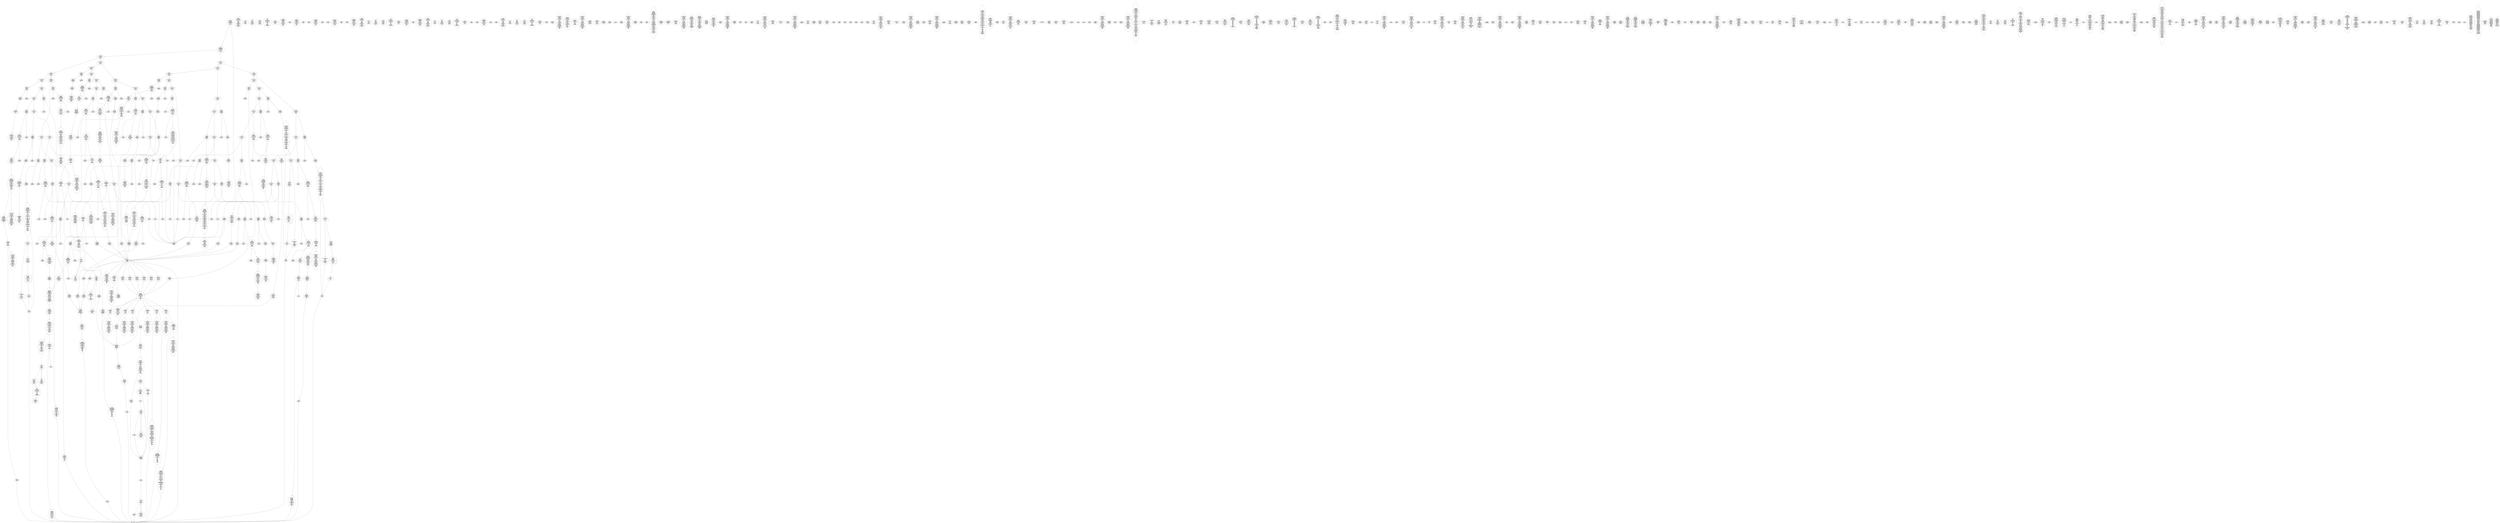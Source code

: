 /* Generated by GvGen v.1.0 (https://www.github.com/stricaud/gvgen) */

digraph G {
compound=true;
   node1 [label="[anywhere]"];
   node2 [label="# 0x0
PUSHX Data
PUSHX Data
MSTORE
PUSHX LogicData
CALLDATASIZE
LT
PUSHX Data
JUMPI
"];
   node3 [label="# 0xd
PUSHX Data
CALLDATALOAD
PUSHX BitData
SHR
PUSHX LogicData
GT
PUSHX Data
JUMPI
"];
   node4 [label="# 0x1e
PUSHX LogicData
GT
PUSHX Data
JUMPI
"];
   node5 [label="# 0x29
PUSHX LogicData
GT
PUSHX Data
JUMPI
"];
   node6 [label="# 0x34
PUSHX LogicData
EQ
PUSHX Data
JUMPI
"];
   node7 [label="# 0x3f
PUSHX LogicData
EQ
PUSHX Data
JUMPI
"];
   node8 [label="# 0x4a
PUSHX LogicData
EQ
PUSHX Data
JUMPI
"];
   node9 [label="# 0x55
PUSHX LogicData
EQ
PUSHX Data
JUMPI
"];
   node10 [label="# 0x60
PUSHX LogicData
EQ
PUSHX Data
JUMPI
"];
   node11 [label="# 0x6b
PUSHX Data
JUMP
"];
   node12 [label="# 0x6f
JUMPDEST
PUSHX LogicData
EQ
PUSHX Data
JUMPI
"];
   node13 [label="# 0x7b
PUSHX LogicData
EQ
PUSHX Data
JUMPI
"];
   node14 [label="# 0x86
PUSHX LogicData
EQ
PUSHX Data
JUMPI
"];
   node15 [label="# 0x91
PUSHX LogicData
EQ
PUSHX Data
JUMPI
"];
   node16 [label="# 0x9c
PUSHX LogicData
EQ
PUSHX Data
JUMPI
"];
   node17 [label="# 0xa7
PUSHX Data
JUMP
"];
   node18 [label="# 0xab
JUMPDEST
PUSHX LogicData
GT
PUSHX Data
JUMPI
"];
   node19 [label="# 0xb7
PUSHX LogicData
EQ
PUSHX Data
JUMPI
"];
   node20 [label="# 0xc2
PUSHX LogicData
EQ
PUSHX Data
JUMPI
"];
   node21 [label="# 0xcd
PUSHX LogicData
EQ
PUSHX Data
JUMPI
"];
   node22 [label="# 0xd8
PUSHX LogicData
EQ
PUSHX Data
JUMPI
"];
   node23 [label="# 0xe3
PUSHX LogicData
EQ
PUSHX Data
JUMPI
"];
   node24 [label="# 0xee
PUSHX Data
JUMP
"];
   node25 [label="# 0xf2
JUMPDEST
PUSHX LogicData
EQ
PUSHX Data
JUMPI
"];
   node26 [label="# 0xfe
PUSHX LogicData
EQ
PUSHX Data
JUMPI
"];
   node27 [label="# 0x109
PUSHX LogicData
EQ
PUSHX Data
JUMPI
"];
   node28 [label="# 0x114
PUSHX LogicData
EQ
PUSHX Data
JUMPI
"];
   node29 [label="# 0x11f
PUSHX Data
JUMP
"];
   node30 [label="# 0x123
JUMPDEST
PUSHX LogicData
GT
PUSHX Data
JUMPI
"];
   node31 [label="# 0x12f
PUSHX LogicData
GT
PUSHX Data
JUMPI
"];
   node32 [label="# 0x13a
PUSHX LogicData
EQ
PUSHX Data
JUMPI
"];
   node33 [label="# 0x145
PUSHX LogicData
EQ
PUSHX Data
JUMPI
"];
   node34 [label="# 0x150
PUSHX LogicData
EQ
PUSHX Data
JUMPI
"];
   node35 [label="# 0x15b
PUSHX LogicData
EQ
PUSHX Data
JUMPI
"];
   node36 [label="# 0x166
PUSHX LogicData
EQ
PUSHX Data
JUMPI
"];
   node37 [label="# 0x171
PUSHX Data
JUMP
"];
   node38 [label="# 0x175
JUMPDEST
PUSHX LogicData
EQ
PUSHX Data
JUMPI
"];
   node39 [label="# 0x181
PUSHX LogicData
EQ
PUSHX Data
JUMPI
"];
   node40 [label="# 0x18c
PUSHX LogicData
EQ
PUSHX Data
JUMPI
"];
   node41 [label="# 0x197
PUSHX LogicData
EQ
PUSHX Data
JUMPI
"];
   node42 [label="# 0x1a2
PUSHX LogicData
EQ
PUSHX Data
JUMPI
"];
   node43 [label="# 0x1ad
PUSHX Data
JUMP
"];
   node44 [label="# 0x1b1
JUMPDEST
PUSHX LogicData
GT
PUSHX Data
JUMPI
"];
   node45 [label="# 0x1bd
PUSHX LogicData
EQ
PUSHX Data
JUMPI
"];
   node46 [label="# 0x1c8
PUSHX LogicData
EQ
PUSHX Data
JUMPI
"];
   node47 [label="# 0x1d3
PUSHX LogicData
EQ
PUSHX Data
JUMPI
"];
   node48 [label="# 0x1de
PUSHX LogicData
EQ
PUSHX Data
JUMPI
"];
   node49 [label="# 0x1e9
PUSHX LogicData
EQ
PUSHX Data
JUMPI
"];
   node50 [label="# 0x1f4
PUSHX Data
JUMP
"];
   node51 [label="# 0x1f8
JUMPDEST
PUSHX LogicData
EQ
PUSHX Data
JUMPI
"];
   node52 [label="# 0x204
PUSHX LogicData
EQ
PUSHX Data
JUMPI
"];
   node53 [label="# 0x20f
PUSHX LogicData
EQ
PUSHX Data
JUMPI
"];
   node54 [label="# 0x21a
PUSHX LogicData
EQ
PUSHX Data
JUMPI
"];
   node55 [label="# 0x225
PUSHX Data
JUMP
"];
   node56 [label="# 0x229
JUMPDEST
CALLDATASIZE
PUSHX Data
JUMPI
"];
   node57 [label="# 0x22f
PUSHX Data
PUSHX Data
PUSHX Data
JUMP
"];
   node58 [label="# 0x257
JUMPDEST
CALLVALUE
PUSHX MemData
MLOAD
PUSHX BitData
AND
MSTORE
PUSHX ArithData
ADD
MSTORE
PUSHX ArithData
ADD
PUSHX MemData
MLOAD
SUB
LOGX
STOP
"];
   node59 [label="# 0x28c
JUMPDEST
PUSHX Data
REVERT
"];
   node60 [label="# 0x291
JUMPDEST
CALLVALUE
ISZERO
PUSHX Data
JUMPI
"];
   node61 [label="# 0x299
PUSHX Data
REVERT
"];
   node62 [label="# 0x29d
JUMPDEST
PUSHX Data
PUSHX ArithData
CALLDATASIZE
SUB
PUSHX LogicData
LT
ISZERO
PUSHX Data
JUMPI
"];
   node63 [label="# 0x2b0
PUSHX Data
REVERT
"];
   node64 [label="# 0x2b4
JUMPDEST
ADD
CALLDATALOAD
PUSHX BitData
NOT
AND
PUSHX ArithData
ADD
PUSHX Data
JUMP
"];
   node65 [label="# 0x2e9
JUMPDEST
PUSHX MemData
MLOAD
ISZERO
ISZERO
MSTORE
PUSHX ArithData
ADD
PUSHX MemData
MLOAD
SUB
RETURN
"];
   node66 [label="# 0x301
JUMPDEST
CALLVALUE
ISZERO
PUSHX Data
JUMPI
"];
   node67 [label="# 0x309
PUSHX Data
REVERT
"];
   node68 [label="# 0x30d
JUMPDEST
PUSHX Data
PUSHX Data
JUMP
"];
   node69 [label="# 0x316
JUMPDEST
PUSHX MemData
MLOAD
PUSHX ArithData
ADD
SUB
MSTORE
MLOAD
MSTORE
PUSHX ArithData
ADD
MLOAD
PUSHX ArithData
ADD
PUSHX Data
"];
   node70 [label="# 0x33b
JUMPDEST
LT
ISZERO
PUSHX Data
JUMPI
"];
   node71 [label="# 0x344
ADD
MLOAD
ADD
MSTORE
PUSHX ArithData
ADD
PUSHX Data
JUMP
"];
   node72 [label="# 0x356
JUMPDEST
ADD
PUSHX BitData
AND
ISZERO
PUSHX Data
JUMPI
"];
   node73 [label="# 0x36a
SUB
MLOAD
PUSHX ArithData
PUSHX ArithData
SUB
PUSHX ArithData
EXP
SUB
NOT
AND
MSTORE
PUSHX ArithData
ADD
"];
   node74 [label="# 0x383
JUMPDEST
PUSHX MemData
MLOAD
SUB
RETURN
"];
   node75 [label="# 0x391
JUMPDEST
CALLVALUE
ISZERO
PUSHX Data
JUMPI
"];
   node76 [label="# 0x399
PUSHX Data
REVERT
"];
   node77 [label="# 0x39d
JUMPDEST
PUSHX Data
PUSHX ArithData
CALLDATASIZE
SUB
PUSHX LogicData
LT
ISZERO
PUSHX Data
JUMPI
"];
   node78 [label="# 0x3b0
PUSHX Data
REVERT
"];
   node79 [label="# 0x3b4
JUMPDEST
ADD
CALLDATALOAD
PUSHX ArithData
ADD
PUSHX Data
JUMP
"];
   node80 [label="# 0x3ca
JUMPDEST
PUSHX MemData
MLOAD
PUSHX BitData
AND
MSTORE
PUSHX ArithData
ADD
PUSHX MemData
MLOAD
SUB
RETURN
"];
   node81 [label="# 0x3f6
JUMPDEST
CALLVALUE
ISZERO
PUSHX Data
JUMPI
"];
   node82 [label="# 0x3fe
PUSHX Data
REVERT
"];
   node83 [label="# 0x402
JUMPDEST
PUSHX Data
PUSHX ArithData
CALLDATASIZE
SUB
PUSHX LogicData
LT
ISZERO
PUSHX Data
JUMPI
"];
   node84 [label="# 0x415
PUSHX Data
REVERT
"];
   node85 [label="# 0x419
JUMPDEST
ADD
CALLDATALOAD
PUSHX BitData
AND
PUSHX ArithData
ADD
CALLDATALOAD
PUSHX ArithData
ADD
PUSHX Data
JUMP
"];
   node86 [label="# 0x44f
JUMPDEST
STOP
"];
   node87 [label="# 0x451
JUMPDEST
CALLVALUE
ISZERO
PUSHX Data
JUMPI
"];
   node88 [label="# 0x459
PUSHX Data
REVERT
"];
   node89 [label="# 0x45d
JUMPDEST
PUSHX Data
PUSHX Data
JUMP
"];
   node90 [label="# 0x466
JUMPDEST
PUSHX MemData
MLOAD
MSTORE
PUSHX ArithData
ADD
PUSHX MemData
MLOAD
SUB
RETURN
"];
   node91 [label="# 0x47c
JUMPDEST
CALLVALUE
ISZERO
PUSHX Data
JUMPI
"];
   node92 [label="# 0x484
PUSHX Data
REVERT
"];
   node93 [label="# 0x488
JUMPDEST
PUSHX Data
PUSHX Data
JUMP
"];
   node94 [label="# 0x491
JUMPDEST
PUSHX MemData
MLOAD
MSTORE
PUSHX ArithData
ADD
PUSHX MemData
MLOAD
SUB
RETURN
"];
   node95 [label="# 0x4a7
JUMPDEST
CALLVALUE
ISZERO
PUSHX Data
JUMPI
"];
   node96 [label="# 0x4af
PUSHX Data
REVERT
"];
   node97 [label="# 0x4b3
JUMPDEST
PUSHX Data
PUSHX ArithData
CALLDATASIZE
SUB
PUSHX LogicData
LT
ISZERO
PUSHX Data
JUMPI
"];
   node98 [label="# 0x4c6
PUSHX Data
REVERT
"];
   node99 [label="# 0x4ca
JUMPDEST
ADD
CALLDATALOAD
PUSHX BitData
AND
PUSHX ArithData
ADD
PUSHX Data
JUMP
"];
   node100 [label="# 0x4f6
JUMPDEST
STOP
"];
   node101 [label="# 0x4f8
JUMPDEST
CALLVALUE
ISZERO
PUSHX Data
JUMPI
"];
   node102 [label="# 0x500
PUSHX Data
REVERT
"];
   node103 [label="# 0x504
JUMPDEST
PUSHX Data
PUSHX Data
JUMP
"];
   node104 [label="# 0x50d
JUMPDEST
PUSHX MemData
MLOAD
ISZERO
ISZERO
MSTORE
PUSHX ArithData
ADD
PUSHX MemData
MLOAD
SUB
RETURN
"];
   node105 [label="# 0x525
JUMPDEST
CALLVALUE
ISZERO
PUSHX Data
JUMPI
"];
   node106 [label="# 0x52d
PUSHX Data
REVERT
"];
   node107 [label="# 0x531
JUMPDEST
PUSHX Data
PUSHX ArithData
CALLDATASIZE
SUB
PUSHX LogicData
LT
ISZERO
PUSHX Data
JUMPI
"];
   node108 [label="# 0x544
PUSHX Data
REVERT
"];
   node109 [label="# 0x548
JUMPDEST
ADD
CALLDATALOAD
PUSHX BitData
AND
PUSHX ArithData
ADD
CALLDATALOAD
PUSHX BitData
AND
PUSHX ArithData
ADD
CALLDATALOAD
PUSHX ArithData
ADD
PUSHX Data
JUMP
"];
   node110 [label="# 0x59e
JUMPDEST
STOP
"];
   node111 [label="# 0x5a0
JUMPDEST
CALLVALUE
ISZERO
PUSHX Data
JUMPI
"];
   node112 [label="# 0x5a8
PUSHX Data
REVERT
"];
   node113 [label="# 0x5ac
JUMPDEST
PUSHX Data
PUSHX ArithData
CALLDATASIZE
SUB
PUSHX LogicData
LT
ISZERO
PUSHX Data
JUMPI
"];
   node114 [label="# 0x5bf
PUSHX Data
REVERT
"];
   node115 [label="# 0x5c3
JUMPDEST
ADD
CALLDATALOAD
PUSHX BitData
AND
PUSHX ArithData
ADD
CALLDATALOAD
PUSHX ArithData
ADD
PUSHX Data
JUMP
"];
   node116 [label="# 0x5f9
JUMPDEST
PUSHX MemData
MLOAD
MSTORE
PUSHX ArithData
ADD
PUSHX MemData
MLOAD
SUB
RETURN
"];
   node117 [label="# 0x60f
JUMPDEST
CALLVALUE
ISZERO
PUSHX Data
JUMPI
"];
   node118 [label="# 0x617
PUSHX Data
REVERT
"];
   node119 [label="# 0x61b
JUMPDEST
PUSHX Data
PUSHX ArithData
CALLDATASIZE
SUB
PUSHX LogicData
LT
ISZERO
PUSHX Data
JUMPI
"];
   node120 [label="# 0x62e
PUSHX Data
REVERT
"];
   node121 [label="# 0x632
JUMPDEST
ADD
CALLDATALOAD
PUSHX ArithData
ADD
PUSHX Data
JUMP
"];
   node122 [label="# 0x648
JUMPDEST
STOP
"];
   node123 [label="# 0x64a
JUMPDEST
CALLVALUE
ISZERO
PUSHX Data
JUMPI
"];
   node124 [label="# 0x652
PUSHX Data
REVERT
"];
   node125 [label="# 0x656
JUMPDEST
PUSHX Data
PUSHX Data
JUMP
"];
   node126 [label="# 0x65f
JUMPDEST
PUSHX MemData
MLOAD
MSTORE
PUSHX ArithData
ADD
PUSHX MemData
MLOAD
SUB
RETURN
"];
   node127 [label="# 0x675
JUMPDEST
CALLVALUE
ISZERO
PUSHX Data
JUMPI
"];
   node128 [label="# 0x67d
PUSHX Data
REVERT
"];
   node129 [label="# 0x681
JUMPDEST
PUSHX Data
PUSHX ArithData
CALLDATASIZE
SUB
PUSHX LogicData
LT
ISZERO
PUSHX Data
JUMPI
"];
   node130 [label="# 0x694
PUSHX Data
REVERT
"];
   node131 [label="# 0x698
JUMPDEST
ADD
CALLDATALOAD
PUSHX BitData
AND
PUSHX ArithData
ADD
CALLDATALOAD
PUSHX BitData
AND
PUSHX ArithData
ADD
CALLDATALOAD
PUSHX ArithData
ADD
PUSHX Data
JUMP
"];
   node132 [label="# 0x6ee
JUMPDEST
STOP
"];
   node133 [label="# 0x6f0
JUMPDEST
CALLVALUE
ISZERO
PUSHX Data
JUMPI
"];
   node134 [label="# 0x6f8
PUSHX Data
REVERT
"];
   node135 [label="# 0x6fc
JUMPDEST
PUSHX Data
PUSHX Data
JUMP
"];
   node136 [label="# 0x705
JUMPDEST
PUSHX MemData
MLOAD
PUSHX ArithData
ADD
SUB
MSTORE
MLOAD
MSTORE
PUSHX ArithData
ADD
MLOAD
PUSHX ArithData
ADD
PUSHX Data
"];
   node137 [label="# 0x72a
JUMPDEST
LT
ISZERO
PUSHX Data
JUMPI
"];
   node138 [label="# 0x733
ADD
MLOAD
ADD
MSTORE
PUSHX ArithData
ADD
PUSHX Data
JUMP
"];
   node139 [label="# 0x745
JUMPDEST
ADD
PUSHX BitData
AND
ISZERO
PUSHX Data
JUMPI
"];
   node140 [label="# 0x759
SUB
MLOAD
PUSHX ArithData
PUSHX ArithData
SUB
PUSHX ArithData
EXP
SUB
NOT
AND
MSTORE
PUSHX ArithData
ADD
"];
   node141 [label="# 0x772
JUMPDEST
PUSHX MemData
MLOAD
SUB
RETURN
"];
   node142 [label="# 0x780
JUMPDEST
CALLVALUE
ISZERO
PUSHX Data
JUMPI
"];
   node143 [label="# 0x788
PUSHX Data
REVERT
"];
   node144 [label="# 0x78c
JUMPDEST
PUSHX Data
PUSHX Data
JUMP
"];
   node145 [label="# 0x795
JUMPDEST
PUSHX MemData
MLOAD
MSTORE
PUSHX ArithData
ADD
PUSHX MemData
MLOAD
SUB
RETURN
"];
   node146 [label="# 0x7ab
JUMPDEST
CALLVALUE
ISZERO
PUSHX Data
JUMPI
"];
   node147 [label="# 0x7b3
PUSHX Data
REVERT
"];
   node148 [label="# 0x7b7
JUMPDEST
PUSHX Data
PUSHX ArithData
CALLDATASIZE
SUB
PUSHX LogicData
LT
ISZERO
PUSHX Data
JUMPI
"];
   node149 [label="# 0x7ca
PUSHX Data
REVERT
"];
   node150 [label="# 0x7ce
JUMPDEST
ADD
CALLDATALOAD
PUSHX ArithData
ADD
PUSHX Data
JUMP
"];
   node151 [label="# 0x7e4
JUMPDEST
PUSHX MemData
MLOAD
MSTORE
PUSHX ArithData
ADD
PUSHX MemData
MLOAD
SUB
RETURN
"];
   node152 [label="# 0x7fa
JUMPDEST
CALLVALUE
ISZERO
PUSHX Data
JUMPI
"];
   node153 [label="# 0x802
PUSHX Data
REVERT
"];
   node154 [label="# 0x806
JUMPDEST
PUSHX Data
PUSHX Data
JUMP
"];
   node155 [label="# 0x80f
JUMPDEST
STOP
"];
   node156 [label="# 0x811
JUMPDEST
CALLVALUE
ISZERO
PUSHX Data
JUMPI
"];
   node157 [label="# 0x819
PUSHX Data
REVERT
"];
   node158 [label="# 0x81d
JUMPDEST
PUSHX Data
PUSHX ArithData
CALLDATASIZE
SUB
PUSHX LogicData
LT
ISZERO
PUSHX Data
JUMPI
"];
   node159 [label="# 0x830
PUSHX Data
REVERT
"];
   node160 [label="# 0x834
JUMPDEST
ADD
CALLDATALOAD
PUSHX ArithData
ADD
PUSHX LogicData
GT
ISZERO
PUSHX Data
JUMPI
"];
   node161 [label="# 0x84d
PUSHX Data
REVERT
"];
   node162 [label="# 0x851
JUMPDEST
ADD
PUSHX ArithData
ADD
GT
ISZERO
PUSHX Data
JUMPI
"];
   node163 [label="# 0x85f
PUSHX Data
REVERT
"];
   node164 [label="# 0x863
JUMPDEST
CALLDATALOAD
PUSHX ArithData
ADD
PUSHX ArithData
MUL
ADD
GT
PUSHX LogicData
GT
OR
ISZERO
PUSHX Data
JUMPI
"];
   node165 [label="# 0x881
PUSHX Data
REVERT
"];
   node166 [label="# 0x885
JUMPDEST
PUSHX ArithData
ADD
PUSHX ArithData
DIV
MUL
PUSHX ArithData
ADD
PUSHX MemData
MLOAD
ADD
PUSHX Data
MSTORE
MSTORE
PUSHX ArithData
ADD
CALLDATACOPY
PUSHX Data
ADD
MSTORE
PUSHX BitData
NOT
PUSHX ArithData
ADD
AND
ADD
PUSHX Data
JUMP
"];
   node167 [label="# 0x8d7
JUMPDEST
STOP
"];
   node168 [label="# 0x8d9
JUMPDEST
CALLVALUE
ISZERO
PUSHX Data
JUMPI
"];
   node169 [label="# 0x8e1
PUSHX Data
REVERT
"];
   node170 [label="# 0x8e5
JUMPDEST
PUSHX Data
PUSHX ArithData
CALLDATASIZE
SUB
PUSHX LogicData
LT
ISZERO
PUSHX Data
JUMPI
"];
   node171 [label="# 0x8f8
PUSHX Data
REVERT
"];
   node172 [label="# 0x8fc
JUMPDEST
ADD
CALLDATALOAD
PUSHX ArithData
ADD
PUSHX Data
JUMP
"];
   node173 [label="# 0x912
JUMPDEST
PUSHX MemData
MLOAD
PUSHX BitData
AND
MSTORE
PUSHX ArithData
ADD
PUSHX MemData
MLOAD
SUB
RETURN
"];
   node174 [label="# 0x93e
JUMPDEST
CALLVALUE
ISZERO
PUSHX Data
JUMPI
"];
   node175 [label="# 0x946
PUSHX Data
REVERT
"];
   node176 [label="# 0x94a
JUMPDEST
PUSHX Data
PUSHX Data
JUMP
"];
   node177 [label="# 0x953
JUMPDEST
PUSHX MemData
MLOAD
PUSHX ArithData
ADD
SUB
MSTORE
MLOAD
MSTORE
PUSHX ArithData
ADD
MLOAD
PUSHX ArithData
ADD
PUSHX Data
"];
   node178 [label="# 0x978
JUMPDEST
LT
ISZERO
PUSHX Data
JUMPI
"];
   node179 [label="# 0x981
ADD
MLOAD
ADD
MSTORE
PUSHX ArithData
ADD
PUSHX Data
JUMP
"];
   node180 [label="# 0x993
JUMPDEST
ADD
PUSHX BitData
AND
ISZERO
PUSHX Data
JUMPI
"];
   node181 [label="# 0x9a7
SUB
MLOAD
PUSHX ArithData
PUSHX ArithData
SUB
PUSHX ArithData
EXP
SUB
NOT
AND
MSTORE
PUSHX ArithData
ADD
"];
   node182 [label="# 0x9c0
JUMPDEST
PUSHX MemData
MLOAD
SUB
RETURN
"];
   node183 [label="# 0x9ce
JUMPDEST
CALLVALUE
ISZERO
PUSHX Data
JUMPI
"];
   node184 [label="# 0x9d6
PUSHX Data
REVERT
"];
   node185 [label="# 0x9da
JUMPDEST
PUSHX Data
PUSHX ArithData
CALLDATASIZE
SUB
PUSHX LogicData
LT
ISZERO
PUSHX Data
JUMPI
"];
   node186 [label="# 0x9ed
PUSHX Data
REVERT
"];
   node187 [label="# 0x9f1
JUMPDEST
ADD
CALLDATALOAD
PUSHX BitData
AND
PUSHX ArithData
ADD
PUSHX Data
JUMP
"];
   node188 [label="# 0xa1d
JUMPDEST
PUSHX MemData
MLOAD
MSTORE
PUSHX ArithData
ADD
PUSHX MemData
MLOAD
SUB
RETURN
"];
   node189 [label="# 0xa33
JUMPDEST
CALLVALUE
ISZERO
PUSHX Data
JUMPI
"];
   node190 [label="# 0xa3b
PUSHX Data
REVERT
"];
   node191 [label="# 0xa3f
JUMPDEST
PUSHX Data
PUSHX Data
JUMP
"];
   node192 [label="# 0xa48
JUMPDEST
STOP
"];
   node193 [label="# 0xa4a
JUMPDEST
CALLVALUE
ISZERO
PUSHX Data
JUMPI
"];
   node194 [label="# 0xa52
PUSHX Data
REVERT
"];
   node195 [label="# 0xa56
JUMPDEST
PUSHX Data
PUSHX ArithData
CALLDATASIZE
SUB
PUSHX LogicData
LT
ISZERO
PUSHX Data
JUMPI
"];
   node196 [label="# 0xa69
PUSHX Data
REVERT
"];
   node197 [label="# 0xa6d
JUMPDEST
ADD
CALLDATALOAD
PUSHX ArithData
ADD
PUSHX Data
JUMP
"];
   node198 [label="# 0xa83
JUMPDEST
PUSHX MemData
MLOAD
PUSHX BitData
AND
MSTORE
PUSHX ArithData
ADD
PUSHX MemData
MLOAD
SUB
RETURN
"];
   node199 [label="# 0xaaf
JUMPDEST
CALLVALUE
ISZERO
PUSHX Data
JUMPI
"];
   node200 [label="# 0xab7
PUSHX Data
REVERT
"];
   node201 [label="# 0xabb
JUMPDEST
PUSHX Data
PUSHX Data
JUMP
"];
   node202 [label="# 0xac4
JUMPDEST
PUSHX MemData
MLOAD
PUSHX BitData
AND
MSTORE
PUSHX ArithData
ADD
PUSHX MemData
MLOAD
SUB
RETURN
"];
   node203 [label="# 0xaf0
JUMPDEST
CALLVALUE
ISZERO
PUSHX Data
JUMPI
"];
   node204 [label="# 0xaf8
PUSHX Data
REVERT
"];
   node205 [label="# 0xafc
JUMPDEST
PUSHX Data
PUSHX Data
JUMP
"];
   node206 [label="# 0xb05
JUMPDEST
PUSHX MemData
MLOAD
PUSHX ArithData
ADD
SUB
MSTORE
MLOAD
MSTORE
PUSHX ArithData
ADD
MLOAD
PUSHX ArithData
ADD
PUSHX Data
"];
   node207 [label="# 0xb2a
JUMPDEST
LT
ISZERO
PUSHX Data
JUMPI
"];
   node208 [label="# 0xb33
ADD
MLOAD
ADD
MSTORE
PUSHX ArithData
ADD
PUSHX Data
JUMP
"];
   node209 [label="# 0xb45
JUMPDEST
ADD
PUSHX BitData
AND
ISZERO
PUSHX Data
JUMPI
"];
   node210 [label="# 0xb59
SUB
MLOAD
PUSHX ArithData
PUSHX ArithData
SUB
PUSHX ArithData
EXP
SUB
NOT
AND
MSTORE
PUSHX ArithData
ADD
"];
   node211 [label="# 0xb72
JUMPDEST
PUSHX MemData
MLOAD
SUB
RETURN
"];
   node212 [label="# 0xb80
JUMPDEST
CALLVALUE
ISZERO
PUSHX Data
JUMPI
"];
   node213 [label="# 0xb88
PUSHX Data
REVERT
"];
   node214 [label="# 0xb8c
JUMPDEST
PUSHX Data
PUSHX ArithData
CALLDATASIZE
SUB
PUSHX LogicData
LT
ISZERO
PUSHX Data
JUMPI
"];
   node215 [label="# 0xb9f
PUSHX Data
REVERT
"];
   node216 [label="# 0xba3
JUMPDEST
ADD
CALLDATALOAD
PUSHX BitData
AND
PUSHX ArithData
ADD
PUSHX Data
JUMP
"];
   node217 [label="# 0xbcf
JUMPDEST
PUSHX MemData
MLOAD
MSTORE
PUSHX ArithData
ADD
PUSHX MemData
MLOAD
SUB
RETURN
"];
   node218 [label="# 0xbe5
JUMPDEST
PUSHX Data
PUSHX ArithData
CALLDATASIZE
SUB
PUSHX LogicData
LT
ISZERO
PUSHX Data
JUMPI
"];
   node219 [label="# 0xbf7
PUSHX Data
REVERT
"];
   node220 [label="# 0xbfb
JUMPDEST
ADD
CALLDATALOAD
PUSHX ArithData
ADD
PUSHX Data
JUMP
"];
   node221 [label="# 0xc11
JUMPDEST
STOP
"];
   node222 [label="# 0xc13
JUMPDEST
CALLVALUE
ISZERO
PUSHX Data
JUMPI
"];
   node223 [label="# 0xc1b
PUSHX Data
REVERT
"];
   node224 [label="# 0xc1f
JUMPDEST
PUSHX Data
PUSHX ArithData
CALLDATASIZE
SUB
PUSHX LogicData
LT
ISZERO
PUSHX Data
JUMPI
"];
   node225 [label="# 0xc32
PUSHX Data
REVERT
"];
   node226 [label="# 0xc36
JUMPDEST
ADD
CALLDATALOAD
PUSHX BitData
AND
PUSHX ArithData
ADD
CALLDATALOAD
ISZERO
ISZERO
PUSHX ArithData
ADD
PUSHX Data
JUMP
"];
   node227 [label="# 0xc6e
JUMPDEST
STOP
"];
   node228 [label="# 0xc70
JUMPDEST
CALLVALUE
ISZERO
PUSHX Data
JUMPI
"];
   node229 [label="# 0xc78
PUSHX Data
REVERT
"];
   node230 [label="# 0xc7c
JUMPDEST
PUSHX Data
PUSHX ArithData
CALLDATASIZE
SUB
PUSHX LogicData
LT
ISZERO
PUSHX Data
JUMPI
"];
   node231 [label="# 0xc8f
PUSHX Data
REVERT
"];
   node232 [label="# 0xc93
JUMPDEST
ADD
CALLDATALOAD
PUSHX ArithData
ADD
PUSHX Data
JUMP
"];
   node233 [label="# 0xca9
JUMPDEST
PUSHX MemData
MLOAD
MSTORE
PUSHX ArithData
ADD
PUSHX MemData
MLOAD
SUB
RETURN
"];
   node234 [label="# 0xcbf
JUMPDEST
CALLVALUE
ISZERO
PUSHX Data
JUMPI
"];
   node235 [label="# 0xcc7
PUSHX Data
REVERT
"];
   node236 [label="# 0xccb
JUMPDEST
PUSHX Data
PUSHX Data
JUMP
"];
   node237 [label="# 0xcd4
JUMPDEST
STOP
"];
   node238 [label="# 0xcd6
JUMPDEST
CALLVALUE
ISZERO
PUSHX Data
JUMPI
"];
   node239 [label="# 0xcde
PUSHX Data
REVERT
"];
   node240 [label="# 0xce2
JUMPDEST
PUSHX Data
PUSHX ArithData
CALLDATASIZE
SUB
PUSHX LogicData
LT
ISZERO
PUSHX Data
JUMPI
"];
   node241 [label="# 0xcf5
PUSHX Data
REVERT
"];
   node242 [label="# 0xcf9
JUMPDEST
ADD
CALLDATALOAD
PUSHX BitData
AND
PUSHX ArithData
ADD
CALLDATALOAD
PUSHX BitData
AND
PUSHX ArithData
ADD
CALLDATALOAD
PUSHX ArithData
ADD
CALLDATALOAD
PUSHX ArithData
ADD
PUSHX LogicData
GT
ISZERO
PUSHX Data
JUMPI
"];
   node243 [label="# 0xd5c
PUSHX Data
REVERT
"];
   node244 [label="# 0xd60
JUMPDEST
ADD
PUSHX ArithData
ADD
GT
ISZERO
PUSHX Data
JUMPI
"];
   node245 [label="# 0xd6e
PUSHX Data
REVERT
"];
   node246 [label="# 0xd72
JUMPDEST
CALLDATALOAD
PUSHX ArithData
ADD
PUSHX ArithData
MUL
ADD
GT
PUSHX LogicData
GT
OR
ISZERO
PUSHX Data
JUMPI
"];
   node247 [label="# 0xd90
PUSHX Data
REVERT
"];
   node248 [label="# 0xd94
JUMPDEST
PUSHX ArithData
ADD
PUSHX ArithData
DIV
MUL
PUSHX ArithData
ADD
PUSHX MemData
MLOAD
ADD
PUSHX Data
MSTORE
MSTORE
PUSHX ArithData
ADD
CALLDATACOPY
PUSHX Data
ADD
MSTORE
PUSHX BitData
NOT
PUSHX ArithData
ADD
AND
ADD
PUSHX Data
JUMP
"];
   node249 [label="# 0xde6
JUMPDEST
STOP
"];
   node250 [label="# 0xde8
JUMPDEST
CALLVALUE
ISZERO
PUSHX Data
JUMPI
"];
   node251 [label="# 0xdf0
PUSHX Data
REVERT
"];
   node252 [label="# 0xdf4
JUMPDEST
PUSHX Data
PUSHX ArithData
CALLDATASIZE
SUB
PUSHX LogicData
LT
ISZERO
PUSHX Data
JUMPI
"];
   node253 [label="# 0xe07
PUSHX Data
REVERT
"];
   node254 [label="# 0xe0b
JUMPDEST
ADD
CALLDATALOAD
PUSHX ArithData
ADD
PUSHX Data
JUMP
"];
   node255 [label="# 0xe21
JUMPDEST
PUSHX MemData
MLOAD
PUSHX ArithData
ADD
SUB
MSTORE
MLOAD
MSTORE
PUSHX ArithData
ADD
MLOAD
PUSHX ArithData
ADD
PUSHX Data
"];
   node256 [label="# 0xe46
JUMPDEST
LT
ISZERO
PUSHX Data
JUMPI
"];
   node257 [label="# 0xe4f
ADD
MLOAD
ADD
MSTORE
PUSHX ArithData
ADD
PUSHX Data
JUMP
"];
   node258 [label="# 0xe61
JUMPDEST
ADD
PUSHX BitData
AND
ISZERO
PUSHX Data
JUMPI
"];
   node259 [label="# 0xe75
SUB
MLOAD
PUSHX ArithData
PUSHX ArithData
SUB
PUSHX ArithData
EXP
SUB
NOT
AND
MSTORE
PUSHX ArithData
ADD
"];
   node260 [label="# 0xe8e
JUMPDEST
PUSHX MemData
MLOAD
SUB
RETURN
"];
   node261 [label="# 0xe9c
JUMPDEST
CALLVALUE
ISZERO
PUSHX Data
JUMPI
"];
   node262 [label="# 0xea4
PUSHX Data
REVERT
"];
   node263 [label="# 0xea8
JUMPDEST
PUSHX Data
PUSHX ArithData
CALLDATASIZE
SUB
PUSHX LogicData
LT
ISZERO
PUSHX Data
JUMPI
"];
   node264 [label="# 0xebb
PUSHX Data
REVERT
"];
   node265 [label="# 0xebf
JUMPDEST
ADD
CALLDATALOAD
PUSHX BitData
AND
PUSHX ArithData
ADD
PUSHX Data
JUMP
"];
   node266 [label="# 0xeeb
JUMPDEST
PUSHX MemData
MLOAD
MSTORE
PUSHX ArithData
ADD
PUSHX MemData
MLOAD
SUB
RETURN
"];
   node267 [label="# 0xf01
JUMPDEST
CALLVALUE
ISZERO
PUSHX Data
JUMPI
"];
   node268 [label="# 0xf09
PUSHX Data
REVERT
"];
   node269 [label="# 0xf0d
JUMPDEST
PUSHX Data
PUSHX Data
JUMP
"];
   node270 [label="# 0xf16
JUMPDEST
PUSHX MemData
MLOAD
MSTORE
PUSHX ArithData
ADD
PUSHX MemData
MLOAD
SUB
RETURN
"];
   node271 [label="# 0xf2c
JUMPDEST
CALLVALUE
ISZERO
PUSHX Data
JUMPI
"];
   node272 [label="# 0xf34
PUSHX Data
REVERT
"];
   node273 [label="# 0xf38
JUMPDEST
PUSHX Data
PUSHX ArithData
CALLDATASIZE
SUB
PUSHX LogicData
LT
ISZERO
PUSHX Data
JUMPI
"];
   node274 [label="# 0xf4b
PUSHX Data
REVERT
"];
   node275 [label="# 0xf4f
JUMPDEST
ADD
CALLDATALOAD
PUSHX BitData
AND
PUSHX ArithData
ADD
CALLDATALOAD
PUSHX BitData
AND
PUSHX ArithData
ADD
PUSHX Data
JUMP
"];
   node276 [label="# 0xf9b
JUMPDEST
PUSHX MemData
MLOAD
ISZERO
ISZERO
MSTORE
PUSHX ArithData
ADD
PUSHX MemData
MLOAD
SUB
RETURN
"];
   node277 [label="# 0xfb3
JUMPDEST
CALLVALUE
ISZERO
PUSHX Data
JUMPI
"];
   node278 [label="# 0xfbb
PUSHX Data
REVERT
"];
   node279 [label="# 0xfbf
JUMPDEST
PUSHX Data
PUSHX ArithData
CALLDATASIZE
SUB
PUSHX LogicData
LT
ISZERO
PUSHX Data
JUMPI
"];
   node280 [label="# 0xfd2
PUSHX Data
REVERT
"];
   node281 [label="# 0xfd6
JUMPDEST
ADD
CALLDATALOAD
PUSHX BitData
AND
PUSHX ArithData
ADD
PUSHX Data
JUMP
"];
   node282 [label="# 0x1002
JUMPDEST
STOP
"];
   node283 [label="# 0x1004
JUMPDEST
CALLVALUE
ISZERO
PUSHX Data
JUMPI
"];
   node284 [label="# 0x100c
PUSHX Data
REVERT
"];
   node285 [label="# 0x1010
JUMPDEST
PUSHX Data
PUSHX Data
JUMP
"];
   node286 [label="# 0x1019
JUMPDEST
PUSHX MemData
MLOAD
MSTORE
PUSHX ArithData
ADD
PUSHX MemData
MLOAD
SUB
RETURN
"];
   node287 [label="# 0x102f
JUMPDEST
CALLVALUE
ISZERO
PUSHX Data
JUMPI
"];
   node288 [label="# 0x1037
PUSHX Data
REVERT
"];
   node289 [label="# 0x103b
JUMPDEST
PUSHX Data
PUSHX Data
JUMP
"];
   node290 [label="# 0x1044
JUMPDEST
PUSHX MemData
MLOAD
MSTORE
PUSHX ArithData
ADD
PUSHX MemData
MLOAD
SUB
RETURN
"];
   node291 [label="# 0x105a
JUMPDEST
PUSHX Data
CALLER
JUMP
"];
   node292 [label="# 0x1062
JUMPDEST
PUSHX Data
PUSHX ArithData
PUSHX BitData
NOT
AND
PUSHX BitData
NOT
AND
MSTORE
PUSHX ArithData
ADD
MSTORE
PUSHX ArithData
ADD
PUSHX Data
SHA3
PUSHX ArithData
SLOAD
PUSHX ArithData
EXP
DIV
PUSHX BitData
AND
JUMP
"];
   node293 [label="# 0x10c9
JUMPDEST
PUSHX Data
PUSHX StorData
SLOAD
PUSHX ArithData
PUSHX BitData
AND
ISZERO
PUSHX ArithData
MUL
SUB
AND
PUSHX Data
DIV
PUSHX ArithData
ADD
PUSHX ArithData
DIV
MUL
PUSHX ArithData
ADD
PUSHX MemData
MLOAD
ADD
PUSHX Data
MSTORE
MSTORE
PUSHX ArithData
ADD
SLOAD
PUSHX ArithData
PUSHX BitData
AND
ISZERO
PUSHX ArithData
MUL
SUB
AND
PUSHX Data
DIV
ISZERO
PUSHX Data
JUMPI
"];
   node294 [label="# 0x111b
PUSHX LogicData
LT
PUSHX Data
JUMPI
"];
   node295 [label="# 0x1123
PUSHX ArithData
SLOAD
DIV
MUL
MSTORE
PUSHX ArithData
ADD
PUSHX Data
JUMP
"];
   node296 [label="# 0x1136
JUMPDEST
ADD
PUSHX Data
MSTORE
PUSHX Data
PUSHX Data
SHA3
"];
   node297 [label="# 0x1144
JUMPDEST
SLOAD
MSTORE
PUSHX ArithData
ADD
PUSHX ArithData
ADD
GT
PUSHX Data
JUMPI
"];
   node298 [label="# 0x1158
SUB
PUSHX BitData
AND
ADD
"];
   node299 [label="# 0x1161
JUMPDEST
JUMP
"];
   node300 [label="# 0x116b
JUMPDEST
PUSHX Data
PUSHX Data
PUSHX Data
JUMP
"];
   node301 [label="# 0x1176
JUMPDEST
PUSHX Data
JUMPI
"];
   node302 [label="# 0x117b
PUSHX MemData
MLOAD
PUSHX Data
MSTORE
PUSHX ArithData
ADD
PUSHX ArithData
ADD
SUB
MSTORE
PUSHX Data
MSTORE
PUSHX ArithData
ADD
PUSHX Data
PUSHX Data
CODECOPY
PUSHX ArithData
ADD
PUSHX MemData
MLOAD
SUB
REVERT
"];
   node303 [label="# 0x11cb
JUMPDEST
PUSHX Data
PUSHX ArithData
MSTORE
PUSHX ArithData
ADD
MSTORE
PUSHX ArithData
ADD
PUSHX Data
SHA3
PUSHX ArithData
SLOAD
PUSHX ArithData
EXP
DIV
PUSHX BitData
AND
JUMP
"];
   node304 [label="# 0x1206
JUMPDEST
PUSHX Data
PUSHX Data
PUSHX Data
JUMP
"];
   node305 [label="# 0x1211
JUMPDEST
PUSHX BitData
AND
PUSHX BitData
AND
EQ
ISZERO
PUSHX Data
JUMPI
"];
   node306 [label="# 0x1248
PUSHX MemData
MLOAD
PUSHX Data
MSTORE
PUSHX ArithData
ADD
PUSHX ArithData
ADD
SUB
MSTORE
PUSHX Data
MSTORE
PUSHX ArithData
ADD
PUSHX Data
PUSHX Data
CODECOPY
PUSHX ArithData
ADD
PUSHX MemData
MLOAD
SUB
REVERT
"];
   node307 [label="# 0x1298
JUMPDEST
PUSHX BitData
AND
PUSHX Data
PUSHX Data
JUMP
"];
   node308 [label="# 0x12b7
JUMPDEST
PUSHX BitData
AND
EQ
PUSHX Data
JUMPI
"];
   node309 [label="# 0x12d4
PUSHX Data
PUSHX Data
PUSHX Data
JUMP
"];
   node310 [label="# 0x12e0
JUMPDEST
PUSHX Data
JUMP
"];
   node311 [label="# 0x12e5
JUMPDEST
"];
   node312 [label="# 0x12e6
JUMPDEST
PUSHX Data
JUMPI
"];
   node313 [label="# 0x12eb
PUSHX MemData
MLOAD
PUSHX Data
MSTORE
PUSHX ArithData
ADD
PUSHX ArithData
ADD
SUB
MSTORE
PUSHX Data
MSTORE
PUSHX ArithData
ADD
PUSHX Data
PUSHX Data
CODECOPY
PUSHX ArithData
ADD
PUSHX MemData
MLOAD
SUB
REVERT
"];
   node314 [label="# 0x133b
JUMPDEST
PUSHX Data
PUSHX Data
JUMP
"];
   node315 [label="# 0x1345
JUMPDEST
JUMP
"];
   node316 [label="# 0x134a
JUMPDEST
PUSHX StorData
SLOAD
JUMP
"];
   node317 [label="# 0x1350
JUMPDEST
PUSHX Data
PUSHX Data
PUSHX Data
PUSHX Data
JUMP
"];
   node318 [label="# 0x135c
JUMPDEST
JUMP
"];
   node319 [label="# 0x1361
JUMPDEST
PUSHX LogicData
PUSHX Data
PUSHX ArithData
PUSHX BitData
AND
PUSHX BitData
AND
MSTORE
PUSHX ArithData
ADD
MSTORE
PUSHX ArithData
ADD
PUSHX Data
SHA3
SLOAD
GT
PUSHX Data
JUMPI
"];
   node320 [label="# 0x13a9
PUSHX MemData
MLOAD
PUSHX Data
MSTORE
PUSHX ArithData
ADD
PUSHX ArithData
ADD
SUB
MSTORE
PUSHX Data
MSTORE
PUSHX ArithData
ADD
PUSHX Data
PUSHX Data
CODECOPY
PUSHX ArithData
ADD
PUSHX MemData
MLOAD
SUB
REVERT
"];
   node321 [label="# 0x13f9
JUMPDEST
PUSHX Data
PUSHX Data
PUSHX StorData
SLOAD
SELFBALANCE
PUSHX BitData
PUSHX BitData
AND
JUMP
"];
   node322 [label="# 0x1410
JUMPDEST
PUSHX Data
PUSHX Data
PUSHX Data
PUSHX ArithData
PUSHX BitData
AND
PUSHX BitData
AND
MSTORE
PUSHX ArithData
ADD
MSTORE
PUSHX ArithData
ADD
PUSHX Data
SHA3
SLOAD
PUSHX Data
PUSHX StorData
SLOAD
PUSHX Data
PUSHX Data
PUSHX ArithData
PUSHX BitData
AND
PUSHX BitData
AND
MSTORE
PUSHX ArithData
ADD
MSTORE
PUSHX ArithData
ADD
PUSHX Data
SHA3
SLOAD
PUSHX BitData
PUSHX BitData
AND
JUMP
"];
   node323 [label="# 0x14af
JUMPDEST
PUSHX BitData
PUSHX BitData
AND
JUMP
"];
   node324 [label="# 0x14bd
JUMPDEST
PUSHX BitData
PUSHX BitData
AND
JUMP
"];
   node325 [label="# 0x14cb
JUMPDEST
PUSHX LogicData
EQ
ISZERO
PUSHX Data
JUMPI
"];
   node326 [label="# 0x14d7
PUSHX MemData
MLOAD
PUSHX Data
MSTORE
PUSHX ArithData
ADD
PUSHX ArithData
ADD
SUB
MSTORE
PUSHX Data
MSTORE
PUSHX ArithData
ADD
PUSHX Data
PUSHX Data
CODECOPY
PUSHX ArithData
ADD
PUSHX MemData
MLOAD
SUB
REVERT
"];
   node327 [label="# 0x1527
JUMPDEST
PUSHX Data
PUSHX Data
PUSHX ArithData
PUSHX BitData
AND
PUSHX BitData
AND
MSTORE
PUSHX ArithData
ADD
MSTORE
PUSHX ArithData
ADD
PUSHX Data
SHA3
SLOAD
PUSHX BitData
PUSHX BitData
AND
JUMP
"];
   node328 [label="# 0x1579
JUMPDEST
PUSHX Data
PUSHX ArithData
PUSHX BitData
AND
PUSHX BitData
AND
MSTORE
PUSHX ArithData
ADD
MSTORE
PUSHX ArithData
ADD
PUSHX Data
SHA3
SSTORE
PUSHX Data
PUSHX StorData
SLOAD
PUSHX BitData
PUSHX BitData
AND
JUMP
"];
   node329 [label="# 0x15d1
JUMPDEST
PUSHX Data
SSTORE
PUSHX Data
PUSHX Data
JUMP
"];
   node330 [label="# 0x15e1
JUMPDEST
PUSHX Data
PUSHX MemData
MLOAD
PUSHX BitData
AND
MSTORE
PUSHX ArithData
ADD
MSTORE
PUSHX ArithData
ADD
PUSHX MemData
MLOAD
SUB
LOGX
JUMP
"];
   node331 [label="# 0x163b
JUMPDEST
PUSHX StorData
PUSHX ArithData
SLOAD
PUSHX ArithData
EXP
DIV
PUSHX BitData
AND
JUMP
"];
   node332 [label="# 0x164e
JUMPDEST
PUSHX Data
PUSHX Data
PUSHX Data
JUMP
"];
   node333 [label="# 0x1659
JUMPDEST
PUSHX Data
JUMP
"];
   node334 [label="# 0x165f
JUMPDEST
PUSHX Data
JUMPI
"];
   node335 [label="# 0x1664
PUSHX MemData
MLOAD
PUSHX Data
MSTORE
PUSHX ArithData
ADD
PUSHX ArithData
ADD
SUB
MSTORE
PUSHX Data
MSTORE
PUSHX ArithData
ADD
PUSHX Data
PUSHX Data
CODECOPY
PUSHX ArithData
ADD
PUSHX MemData
MLOAD
SUB
REVERT
"];
   node336 [label="# 0x16b4
JUMPDEST
PUSHX Data
PUSHX Data
JUMP
"];
   node337 [label="# 0x16bf
JUMPDEST
JUMP
"];
   node338 [label="# 0x16c4
JUMPDEST
PUSHX Data
PUSHX Data
PUSHX Data
PUSHX ArithData
PUSHX BitData
AND
PUSHX BitData
AND
MSTORE
PUSHX ArithData
ADD
MSTORE
PUSHX ArithData
ADD
PUSHX Data
SHA3
PUSHX BitData
PUSHX BitData
AND
JUMP
"];
   node339 [label="# 0x1717
JUMPDEST
JUMP
"];
   node340 [label="# 0x171f
JUMPDEST
PUSHX Data
PUSHX Data
JUMP
"];
   node341 [label="# 0x1727
JUMPDEST
PUSHX BitData
AND
PUSHX Data
PUSHX Data
JUMP
"];
   node342 [label="# 0x1745
JUMPDEST
PUSHX BitData
AND
EQ
PUSHX Data
JUMPI
"];
   node343 [label="# 0x1761
PUSHX MemData
MLOAD
PUSHX Data
MSTORE
PUSHX ArithData
ADD
PUSHX ArithData
ADD
SUB
MSTORE
PUSHX Data
MSTORE
PUSHX ArithData
ADD
PUSHX Data
MSTORE
PUSHX ArithData
ADD
PUSHX MemData
MLOAD
SUB
REVERT
"];
   node344 [label="# 0x17ce
JUMPDEST
PUSHX StorData
SLOAD
PUSHX Data
PUSHX Data
PUSHX Data
JUMP
"];
   node345 [label="# 0x17dc
JUMPDEST
PUSHX Data
JUMP
"];
   node346 [label="# 0x17e2
JUMPDEST
GT
ISZERO
PUSHX Data
JUMPI
"];
   node347 [label="# 0x17e9
PUSHX MemData
MLOAD
PUSHX Data
MSTORE
PUSHX ArithData
ADD
PUSHX ArithData
ADD
SUB
MSTORE
PUSHX Data
MSTORE
PUSHX ArithData
ADD
PUSHX Data
MSTORE
PUSHX ArithData
ADD
PUSHX MemData
MLOAD
SUB
REVERT
"];
   node348 [label="# 0x1856
JUMPDEST
PUSHX LogicData
GT
ISZERO
PUSHX Data
JUMPI
"];
   node349 [label="# 0x1861
PUSHX LogicData
GT
ISZERO
"];
   node350 [label="# 0x1867
JUMPDEST
PUSHX Data
JUMPI
"];
   node351 [label="# 0x186c
PUSHX MemData
MLOAD
PUSHX Data
MSTORE
PUSHX ArithData
ADD
PUSHX ArithData
ADD
SUB
MSTORE
PUSHX Data
MSTORE
PUSHX ArithData
ADD
PUSHX Data
PUSHX Data
CODECOPY
PUSHX ArithData
ADD
PUSHX MemData
MLOAD
SUB
REVERT
"];
   node352 [label="# 0x18bc
JUMPDEST
PUSHX Data
"];
   node353 [label="# 0x18bf
JUMPDEST
LT
ISZERO
PUSHX Data
JUMPI
"];
   node354 [label="# 0x18c8
PUSHX Data
PUSHX Data
PUSHX Data
JUMP
"];
   node355 [label="# 0x18d1
JUMPDEST
PUSHX Data
CALLER
PUSHX Data
JUMP
"];
   node356 [label="# 0x18dd
JUMPDEST
PUSHX ArithData
ADD
PUSHX Data
JUMP
"];
   node357 [label="# 0x18eb
JUMPDEST
JUMP
"];
   node358 [label="# 0x18ef
JUMPDEST
PUSHX Data
PUSHX StorData
SLOAD
JUMP
"];
   node359 [label="# 0x18f9
JUMPDEST
PUSHX Data
PUSHX MemData
MLOAD
PUSHX ArithData
ADD
PUSHX Data
MSTORE
PUSHX Data
MSTORE
PUSHX Data
JUMP
"];
   node360 [label="# 0x1914
JUMPDEST
JUMP
"];
   node361 [label="# 0x1919
JUMPDEST
PUSHX MemData
MLOAD
PUSHX ArithData
ADD
PUSHX Data
MSTORE
PUSHX Data
MSTORE
PUSHX ArithData
ADD
PUSHX Data
PUSHX Data
CODECOPY
JUMP
"];
   node362 [label="# 0x1935
JUMPDEST
PUSHX StorData
SLOAD
JUMP
"];
   node363 [label="# 0x193b
JUMPDEST
PUSHX Data
PUSHX Data
PUSHX Data
PUSHX BitData
PUSHX BitData
AND
JUMP
"];
   node364 [label="# 0x1952
JUMPDEST
JUMP
"];
   node365 [label="# 0x195e
JUMPDEST
PUSHX Data
PUSHX Data
JUMP
"];
   node366 [label="# 0x1966
JUMPDEST
PUSHX BitData
AND
PUSHX Data
PUSHX Data
JUMP
"];
   node367 [label="# 0x1984
JUMPDEST
PUSHX BitData
AND
EQ
PUSHX Data
JUMPI
"];
   node368 [label="# 0x19a0
PUSHX MemData
MLOAD
PUSHX Data
MSTORE
PUSHX ArithData
ADD
PUSHX ArithData
ADD
SUB
MSTORE
PUSHX Data
MSTORE
PUSHX ArithData
ADD
PUSHX Data
MSTORE
PUSHX ArithData
ADD
PUSHX MemData
MLOAD
SUB
REVERT
"];
   node369 [label="# 0x1a0d
JUMPDEST
PUSHX LogicData
PUSHX StorData
PUSHX ArithData
PUSHX ArithData
EXP
SLOAD
PUSHX ArithData
MUL
NOT
AND
ISZERO
ISZERO
MUL
OR
SSTORE
JUMP
"];
   node370 [label="# 0x1a2a
JUMPDEST
PUSHX Data
PUSHX Data
JUMP
"];
   node371 [label="# 0x1a32
JUMPDEST
PUSHX BitData
AND
PUSHX Data
PUSHX Data
JUMP
"];
   node372 [label="# 0x1a50
JUMPDEST
PUSHX BitData
AND
EQ
PUSHX Data
JUMPI
"];
   node373 [label="# 0x1a6c
PUSHX MemData
MLOAD
PUSHX Data
MSTORE
PUSHX ArithData
ADD
PUSHX ArithData
ADD
SUB
MSTORE
PUSHX Data
MSTORE
PUSHX ArithData
ADD
PUSHX Data
MSTORE
PUSHX ArithData
ADD
PUSHX MemData
MLOAD
SUB
REVERT
"];
   node374 [label="# 0x1ad9
JUMPDEST
PUSHX Data
PUSHX Data
JUMP
"];
   node375 [label="# 0x1ae2
JUMPDEST
JUMP
"];
   node376 [label="# 0x1ae5
JUMPDEST
PUSHX Data
PUSHX Data
PUSHX MemData
MLOAD
PUSHX ArithData
ADD
PUSHX Data
MSTORE
PUSHX Data
MSTORE
PUSHX ArithData
ADD
PUSHX Data
PUSHX Data
CODECOPY
PUSHX Data
PUSHX BitData
PUSHX BitData
AND
JUMP
"];
   node377 [label="# 0x1b15
JUMPDEST
JUMP
"];
   node378 [label="# 0x1b1c
JUMPDEST
PUSHX Data
PUSHX StorData
SLOAD
PUSHX ArithData
PUSHX BitData
AND
ISZERO
PUSHX ArithData
MUL
SUB
AND
PUSHX Data
DIV
PUSHX ArithData
ADD
PUSHX ArithData
DIV
MUL
PUSHX ArithData
ADD
PUSHX MemData
MLOAD
ADD
PUSHX Data
MSTORE
MSTORE
PUSHX ArithData
ADD
SLOAD
PUSHX ArithData
PUSHX BitData
AND
ISZERO
PUSHX ArithData
MUL
SUB
AND
PUSHX Data
DIV
ISZERO
PUSHX Data
JUMPI
"];
   node379 [label="# 0x1b6e
PUSHX LogicData
LT
PUSHX Data
JUMPI
"];
   node380 [label="# 0x1b76
PUSHX ArithData
SLOAD
DIV
MUL
MSTORE
PUSHX ArithData
ADD
PUSHX Data
JUMP
"];
   node381 [label="# 0x1b89
JUMPDEST
ADD
PUSHX Data
MSTORE
PUSHX Data
PUSHX Data
SHA3
"];
   node382 [label="# 0x1b97
JUMPDEST
SLOAD
MSTORE
PUSHX ArithData
ADD
PUSHX ArithData
ADD
GT
PUSHX Data
JUMPI
"];
   node383 [label="# 0x1bab
SUB
PUSHX BitData
AND
ADD
"];
   node384 [label="# 0x1bb4
JUMPDEST
JUMP
"];
   node385 [label="# 0x1bbe
JUMPDEST
PUSHX BitData
PUSHX BitData
AND
PUSHX BitData
AND
EQ
ISZERO
PUSHX Data
JUMPI
"];
   node386 [label="# 0x1bf5
PUSHX MemData
MLOAD
PUSHX Data
MSTORE
PUSHX ArithData
ADD
PUSHX ArithData
ADD
SUB
MSTORE
PUSHX Data
MSTORE
PUSHX ArithData
ADD
PUSHX Data
PUSHX Data
CODECOPY
PUSHX ArithData
ADD
PUSHX MemData
MLOAD
SUB
REVERT
"];
   node387 [label="# 0x1c45
JUMPDEST
PUSHX Data
PUSHX Data
PUSHX ArithData
PUSHX BitData
AND
PUSHX BitData
AND
MSTORE
PUSHX ArithData
ADD
MSTORE
PUSHX ArithData
ADD
PUSHX Data
SHA3
PUSHX Data
JUMP
"];
   node388 [label="# 0x1c8c
JUMPDEST
JUMP
"];
   node389 [label="# 0x1c93
JUMPDEST
PUSHX Data
PUSHX Data
JUMP
"];
   node390 [label="# 0x1c9b
JUMPDEST
PUSHX BitData
AND
PUSHX Data
PUSHX Data
JUMP
"];
   node391 [label="# 0x1cb9
JUMPDEST
PUSHX BitData
AND
EQ
PUSHX Data
JUMPI
"];
   node392 [label="# 0x1cd5
PUSHX MemData
MLOAD
PUSHX Data
MSTORE
PUSHX ArithData
ADD
PUSHX ArithData
ADD
SUB
MSTORE
PUSHX Data
MSTORE
PUSHX ArithData
ADD
PUSHX Data
MSTORE
PUSHX ArithData
ADD
PUSHX MemData
MLOAD
SUB
REVERT
"];
   node393 [label="# 0x1d42
JUMPDEST
PUSHX BitData
PUSHX BitData
AND
PUSHX StorData
PUSHX ArithData
SLOAD
PUSHX ArithData
EXP
DIV
PUSHX BitData
AND
PUSHX BitData
AND
PUSHX Data
PUSHX MemData
MLOAD
PUSHX MemData
MLOAD
SUB
LOGX
PUSHX BitData
PUSHX StorData
PUSHX ArithData
PUSHX ArithData
EXP
SLOAD
PUSHX ArithData
MUL
NOT
AND
PUSHX BitData
AND
MUL
OR
SSTORE
JUMP
"];
   node394 [label="# 0x1e03
JUMPDEST
PUSHX Data
PUSHX StorData
SLOAD
LT
PUSHX Data
JUMPI
"];
   node395 [label="# 0x1e11
INVALID
"];
   node396 [label="# 0x1e12
JUMPDEST
PUSHX Data
MSTORE
PUSHX Data
PUSHX Data
SHA3
ADD
PUSHX ArithData
SLOAD
PUSHX ArithData
EXP
DIV
PUSHX BitData
AND
JUMP
"];
   node397 [label="# 0x1e44
JUMPDEST
PUSHX Data
PUSHX StorData
PUSHX ArithData
SLOAD
PUSHX ArithData
EXP
DIV
PUSHX BitData
AND
JUMP
"];
   node398 [label="# 0x1e6e
JUMPDEST
PUSHX Data
PUSHX StorData
SLOAD
PUSHX ArithData
PUSHX BitData
AND
ISZERO
PUSHX ArithData
MUL
SUB
AND
PUSHX Data
DIV
PUSHX ArithData
ADD
PUSHX ArithData
DIV
MUL
PUSHX ArithData
ADD
PUSHX MemData
MLOAD
ADD
PUSHX Data
MSTORE
MSTORE
PUSHX ArithData
ADD
SLOAD
PUSHX ArithData
PUSHX BitData
AND
ISZERO
PUSHX ArithData
MUL
SUB
AND
PUSHX Data
DIV
ISZERO
PUSHX Data
JUMPI
"];
   node399 [label="# 0x1ec0
PUSHX LogicData
LT
PUSHX Data
JUMPI
"];
   node400 [label="# 0x1ec8
PUSHX ArithData
SLOAD
DIV
MUL
MSTORE
PUSHX ArithData
ADD
PUSHX Data
JUMP
"];
   node401 [label="# 0x1edb
JUMPDEST
ADD
PUSHX Data
MSTORE
PUSHX Data
PUSHX Data
SHA3
"];
   node402 [label="# 0x1ee9
JUMPDEST
SLOAD
MSTORE
PUSHX ArithData
ADD
PUSHX ArithData
ADD
GT
PUSHX Data
JUMPI
"];
   node403 [label="# 0x1efd
SUB
PUSHX BitData
AND
ADD
"];
   node404 [label="# 0x1f06
JUMPDEST
JUMP
"];
   node405 [label="# 0x1f10
JUMPDEST
PUSHX Data
PUSHX Data
PUSHX ArithData
PUSHX BitData
AND
PUSHX BitData
AND
MSTORE
PUSHX ArithData
ADD
MSTORE
PUSHX ArithData
ADD
PUSHX Data
SHA3
SLOAD
JUMP
"];
   node406 [label="# 0x1f59
JUMPDEST
PUSHX StorData
SLOAD
PUSHX Data
PUSHX Data
PUSHX Data
JUMP
"];
   node407 [label="# 0x1f67
JUMPDEST
PUSHX Data
JUMP
"];
   node408 [label="# 0x1f6d
JUMPDEST
GT
ISZERO
PUSHX Data
JUMPI
"];
   node409 [label="# 0x1f74
PUSHX MemData
MLOAD
PUSHX Data
MSTORE
PUSHX ArithData
ADD
PUSHX ArithData
ADD
SUB
MSTORE
PUSHX Data
MSTORE
PUSHX ArithData
ADD
PUSHX Data
MSTORE
PUSHX ArithData
ADD
PUSHX MemData
MLOAD
SUB
REVERT
"];
   node410 [label="# 0x1fe1
JUMPDEST
PUSHX LogicData
GT
ISZERO
PUSHX Data
JUMPI
"];
   node411 [label="# 0x1fec
PUSHX LogicData
GT
ISZERO
"];
   node412 [label="# 0x1ff2
JUMPDEST
PUSHX Data
JUMPI
"];
   node413 [label="# 0x1ff7
PUSHX MemData
MLOAD
PUSHX Data
MSTORE
PUSHX ArithData
ADD
PUSHX ArithData
ADD
SUB
MSTORE
PUSHX Data
MSTORE
PUSHX ArithData
ADD
PUSHX Data
PUSHX Data
CODECOPY
PUSHX ArithData
ADD
PUSHX MemData
MLOAD
SUB
REVERT
"];
   node414 [label="# 0x2047
JUMPDEST
PUSHX Data
PUSHX Data
PUSHX Data
JUMP
"];
   node415 [label="# 0x2053
JUMPDEST
PUSHX Data
JUMP
"];
   node416 [label="# 0x2059
JUMPDEST
CALLVALUE
LT
ISZERO
PUSHX Data
JUMPI
"];
   node417 [label="# 0x2061
PUSHX MemData
MLOAD
PUSHX Data
MSTORE
PUSHX ArithData
ADD
PUSHX ArithData
ADD
SUB
MSTORE
PUSHX Data
MSTORE
PUSHX ArithData
ADD
PUSHX Data
PUSHX Data
CODECOPY
PUSHX ArithData
ADD
PUSHX MemData
MLOAD
SUB
REVERT
"];
   node418 [label="# 0x20b1
JUMPDEST
PUSHX Data
"];
   node419 [label="# 0x20b4
JUMPDEST
LT
ISZERO
PUSHX Data
JUMPI
"];
   node420 [label="# 0x20bd
PUSHX Data
PUSHX Data
PUSHX Data
JUMP
"];
   node421 [label="# 0x20c6
JUMPDEST
PUSHX Data
CALLER
PUSHX Data
JUMP
"];
   node422 [label="# 0x20d2
JUMPDEST
PUSHX ArithData
ADD
PUSHX Data
JUMP
"];
   node423 [label="# 0x20e0
JUMPDEST
JUMP
"];
   node424 [label="# 0x20e4
JUMPDEST
PUSHX Data
PUSHX Data
JUMP
"];
   node425 [label="# 0x20ec
JUMPDEST
PUSHX BitData
AND
PUSHX BitData
AND
EQ
ISZERO
PUSHX Data
JUMPI
"];
   node426 [label="# 0x2120
PUSHX MemData
MLOAD
PUSHX Data
MSTORE
PUSHX ArithData
ADD
PUSHX ArithData
ADD
SUB
MSTORE
PUSHX Data
MSTORE
PUSHX ArithData
ADD
PUSHX Data
MSTORE
PUSHX ArithData
ADD
PUSHX MemData
MLOAD
SUB
REVERT
"];
   node427 [label="# 0x218d
JUMPDEST
PUSHX Data
PUSHX Data
PUSHX Data
PUSHX Data
JUMP
"];
   node428 [label="# 0x219a
JUMPDEST
PUSHX BitData
AND
PUSHX BitData
AND
MSTORE
PUSHX ArithData
ADD
MSTORE
PUSHX ArithData
ADD
PUSHX Data
SHA3
PUSHX ArithData
PUSHX BitData
AND
PUSHX BitData
AND
MSTORE
PUSHX ArithData
ADD
MSTORE
PUSHX ArithData
ADD
PUSHX Data
SHA3
PUSHX ArithData
PUSHX ArithData
EXP
SLOAD
PUSHX ArithData
MUL
NOT
AND
ISZERO
ISZERO
MUL
OR
SSTORE
PUSHX BitData
AND
PUSHX Data
PUSHX Data
JUMP
"];
   node429 [label="# 0x2247
JUMPDEST
PUSHX BitData
AND
PUSHX Data
PUSHX MemData
MLOAD
ISZERO
ISZERO
MSTORE
PUSHX ArithData
ADD
PUSHX MemData
MLOAD
SUB
LOGX
JUMP
"];
   node430 [label="# 0x229a
JUMPDEST
PUSHX Data
PUSHX LogicData
ISZERO
ISZERO
PUSHX StorData
PUSHX ArithData
SLOAD
PUSHX ArithData
EXP
DIV
PUSHX BitData
AND
ISZERO
ISZERO
EQ
PUSHX Data
JUMPI
"];
   node431 [label="# 0x22b8
PUSHX MemData
MLOAD
PUSHX Data
MSTORE
PUSHX ArithData
ADD
PUSHX ArithData
ADD
SUB
MSTORE
PUSHX Data
MSTORE
PUSHX ArithData
ADD
PUSHX Data
MSTORE
PUSHX ArithData
ADD
PUSHX MemData
MLOAD
SUB
REVERT
"];
   node432 [label="# 0x2325
JUMPDEST
PUSHX StorData
SLOAD
PUSHX Data
PUSHX Data
PUSHX Data
JUMP
"];
   node433 [label="# 0x2333
JUMPDEST
PUSHX Data
JUMP
"];
   node434 [label="# 0x2339
JUMPDEST
LT
PUSHX Data
JUMPI
"];
   node435 [label="# 0x233f
PUSHX MemData
MLOAD
PUSHX Data
MSTORE
PUSHX ArithData
ADD
PUSHX ArithData
ADD
SUB
MSTORE
PUSHX Data
MSTORE
PUSHX ArithData
ADD
PUSHX Data
MSTORE
PUSHX ArithData
ADD
PUSHX MemData
MLOAD
SUB
REVERT
"];
   node436 [label="# 0x23ac
JUMPDEST
PUSHX Data
PUSHX Data
PUSHX LogicData
LT
ISZERO
PUSHX Data
JUMPI
"];
   node437 [label="# 0x23c3
PUSHX StorData
SLOAD
PUSHX Data
JUMP
"];
   node438 [label="# 0x23cc
JUMPDEST
PUSHX LogicData
GT
ISZERO
PUSHX Data
JUMPI
"];
   node439 [label="# 0x23d7
PUSHX LogicData
LT
"];
   node440 [label="# 0x23dc
JUMPDEST
ISZERO
PUSHX Data
JUMPI
"];
   node441 [label="# 0x23e2
PUSHX StorData
SLOAD
PUSHX Data
JUMP
"];
   node442 [label="# 0x23eb
JUMPDEST
PUSHX LogicData
EQ
ISZERO
PUSHX Data
JUMPI
"];
   node443 [label="# 0x23f5
PUSHX StorData
SLOAD
"];
   node444 [label="# 0x23fa
JUMPDEST
"];
   node445 [label="# 0x23fb
JUMPDEST
"];
   node446 [label="# 0x23fc
JUMPDEST
JUMP
"];
   node447 [label="# 0x2405
JUMPDEST
PUSHX Data
PUSHX Data
JUMP
"];
   node448 [label="# 0x240d
JUMPDEST
PUSHX BitData
AND
PUSHX Data
PUSHX Data
JUMP
"];
   node449 [label="# 0x242b
JUMPDEST
PUSHX BitData
AND
EQ
PUSHX Data
JUMPI
"];
   node450 [label="# 0x2447
PUSHX MemData
MLOAD
PUSHX Data
MSTORE
PUSHX ArithData
ADD
PUSHX ArithData
ADD
SUB
MSTORE
PUSHX Data
MSTORE
PUSHX ArithData
ADD
PUSHX Data
MSTORE
PUSHX ArithData
ADD
PUSHX MemData
MLOAD
SUB
REVERT
"];
   node451 [label="# 0x24b4
JUMPDEST
PUSHX LogicData
PUSHX StorData
PUSHX ArithData
PUSHX ArithData
EXP
SLOAD
PUSHX ArithData
MUL
NOT
AND
ISZERO
ISZERO
MUL
OR
SSTORE
JUMP
"];
   node452 [label="# 0x24d1
JUMPDEST
PUSHX Data
PUSHX Data
PUSHX Data
JUMP
"];
   node453 [label="# 0x24dc
JUMPDEST
PUSHX Data
JUMP
"];
   node454 [label="# 0x24e2
JUMPDEST
PUSHX Data
JUMPI
"];
   node455 [label="# 0x24e7
PUSHX MemData
MLOAD
PUSHX Data
MSTORE
PUSHX ArithData
ADD
PUSHX ArithData
ADD
SUB
MSTORE
PUSHX Data
MSTORE
PUSHX ArithData
ADD
PUSHX Data
PUSHX Data
CODECOPY
PUSHX ArithData
ADD
PUSHX MemData
MLOAD
SUB
REVERT
"];
   node456 [label="# 0x2537
JUMPDEST
PUSHX Data
PUSHX Data
JUMP
"];
   node457 [label="# 0x2543
JUMPDEST
JUMP
"];
   node458 [label="# 0x2549
JUMPDEST
PUSHX Data
PUSHX Data
PUSHX Data
JUMP
"];
   node459 [label="# 0x2554
JUMPDEST
PUSHX Data
JUMPI
"];
   node460 [label="# 0x2559
PUSHX MemData
MLOAD
PUSHX Data
MSTORE
PUSHX ArithData
ADD
PUSHX ArithData
ADD
SUB
MSTORE
PUSHX Data
MSTORE
PUSHX ArithData
ADD
PUSHX Data
PUSHX Data
CODECOPY
PUSHX ArithData
ADD
PUSHX MemData
MLOAD
SUB
REVERT
"];
   node461 [label="# 0x25a9
JUMPDEST
PUSHX Data
PUSHX Data
PUSHX ArithData
MSTORE
PUSHX ArithData
ADD
MSTORE
PUSHX ArithData
ADD
PUSHX Data
SHA3
SLOAD
PUSHX ArithData
PUSHX BitData
AND
ISZERO
PUSHX ArithData
MUL
SUB
AND
PUSHX Data
DIV
PUSHX ArithData
ADD
PUSHX ArithData
DIV
MUL
PUSHX ArithData
ADD
PUSHX MemData
MLOAD
ADD
PUSHX Data
MSTORE
MSTORE
PUSHX ArithData
ADD
SLOAD
PUSHX ArithData
PUSHX BitData
AND
ISZERO
PUSHX ArithData
MUL
SUB
AND
PUSHX Data
DIV
ISZERO
PUSHX Data
JUMPI
"];
   node462 [label="# 0x260c
PUSHX LogicData
LT
PUSHX Data
JUMPI
"];
   node463 [label="# 0x2614
PUSHX ArithData
SLOAD
DIV
MUL
MSTORE
PUSHX ArithData
ADD
PUSHX Data
JUMP
"];
   node464 [label="# 0x2627
JUMPDEST
ADD
PUSHX Data
MSTORE
PUSHX Data
PUSHX Data
SHA3
"];
   node465 [label="# 0x2635
JUMPDEST
SLOAD
MSTORE
PUSHX ArithData
ADD
PUSHX ArithData
ADD
GT
PUSHX Data
JUMPI
"];
   node466 [label="# 0x2649
SUB
PUSHX BitData
AND
ADD
"];
   node467 [label="# 0x2652
JUMPDEST
PUSHX Data
PUSHX Data
PUSHX Data
JUMP
"];
   node468 [label="# 0x2663
JUMPDEST
PUSHX LogicData
MLOAD
EQ
ISZERO
PUSHX Data
JUMPI
"];
   node469 [label="# 0x2670
PUSHX Data
JUMP
"];
   node470 [label="# 0x2679
JUMPDEST
PUSHX LogicData
MLOAD
GT
ISZERO
PUSHX Data
JUMPI
"];
   node471 [label="# 0x2684
PUSHX MemData
MLOAD
PUSHX ArithData
ADD
MLOAD
PUSHX ArithData
ADD
"];
   node472 [label="# 0x2698
JUMPDEST
PUSHX LogicData
LT
PUSHX Data
JUMPI
"];
   node473 [label="# 0x26a1
MLOAD
MSTORE
PUSHX ArithData
ADD
PUSHX ArithData
ADD
PUSHX ArithData
SUB
PUSHX Data
JUMP
"];
   node474 [label="# 0x26bb
JUMPDEST
PUSHX ArithData
PUSHX ArithData
SUB
PUSHX ArithData
EXP
SUB
NOT
MLOAD
AND
MLOAD
AND
OR
MSTORE
ADD
MLOAD
PUSHX ArithData
ADD
"];
   node475 [label="# 0x26e9
JUMPDEST
PUSHX LogicData
LT
PUSHX Data
JUMPI
"];
   node476 [label="# 0x26f2
MLOAD
MSTORE
PUSHX ArithData
ADD
PUSHX ArithData
ADD
PUSHX ArithData
SUB
PUSHX Data
JUMP
"];
   node477 [label="# 0x270c
JUMPDEST
PUSHX ArithData
PUSHX ArithData
SUB
PUSHX ArithData
EXP
SUB
NOT
MLOAD
AND
MLOAD
AND
OR
MSTORE
ADD
PUSHX MemData
MLOAD
PUSHX ArithData
SUB
SUB
MSTORE
PUSHX Data
MSTORE
PUSHX Data
JUMP
"];
   node478 [label="# 0x274a
JUMPDEST
PUSHX Data
PUSHX Data
JUMP
"];
   node479 [label="# 0x2754
JUMPDEST
PUSHX MemData
MLOAD
PUSHX ArithData
ADD
MLOAD
PUSHX ArithData
ADD
"];
   node480 [label="# 0x2767
JUMPDEST
PUSHX LogicData
LT
PUSHX Data
JUMPI
"];
   node481 [label="# 0x2770
MLOAD
MSTORE
PUSHX ArithData
ADD
PUSHX ArithData
ADD
PUSHX ArithData
SUB
PUSHX Data
JUMP
"];
   node482 [label="# 0x278a
JUMPDEST
PUSHX ArithData
PUSHX ArithData
SUB
PUSHX ArithData
EXP
SUB
NOT
MLOAD
AND
MLOAD
AND
OR
MSTORE
ADD
MLOAD
PUSHX ArithData
ADD
"];
   node483 [label="# 0x27b8
JUMPDEST
PUSHX LogicData
LT
PUSHX Data
JUMPI
"];
   node484 [label="# 0x27c1
MLOAD
MSTORE
PUSHX ArithData
ADD
PUSHX ArithData
ADD
PUSHX ArithData
SUB
PUSHX Data
JUMP
"];
   node485 [label="# 0x27db
JUMPDEST
PUSHX ArithData
PUSHX ArithData
SUB
PUSHX ArithData
EXP
SUB
NOT
MLOAD
AND
MLOAD
AND
OR
MSTORE
ADD
PUSHX MemData
MLOAD
PUSHX ArithData
SUB
SUB
MSTORE
PUSHX Data
MSTORE
"];
   node486 [label="# 0x2815
JUMPDEST
JUMP
"];
   node487 [label="# 0x281a
JUMPDEST
PUSHX Data
PUSHX Data
PUSHX ArithData
PUSHX BitData
AND
PUSHX BitData
AND
MSTORE
PUSHX ArithData
ADD
MSTORE
PUSHX ArithData
ADD
PUSHX Data
SHA3
SLOAD
JUMP
"];
   node488 [label="# 0x2863
JUMPDEST
PUSHX Data
PUSHX StorData
SLOAD
JUMP
"];
   node489 [label="# 0x286d
JUMPDEST
PUSHX Data
PUSHX Data
PUSHX ArithData
PUSHX BitData
AND
PUSHX BitData
AND
MSTORE
PUSHX ArithData
ADD
MSTORE
PUSHX ArithData
ADD
PUSHX Data
SHA3
PUSHX ArithData
PUSHX BitData
AND
PUSHX BitData
AND
MSTORE
PUSHX ArithData
ADD
MSTORE
PUSHX ArithData
ADD
PUSHX Data
SHA3
PUSHX ArithData
SLOAD
PUSHX ArithData
EXP
DIV
PUSHX BitData
AND
JUMP
"];
   node490 [label="# 0x2901
JUMPDEST
PUSHX Data
PUSHX Data
JUMP
"];
   node491 [label="# 0x2909
JUMPDEST
PUSHX BitData
AND
PUSHX Data
PUSHX Data
JUMP
"];
   node492 [label="# 0x2927
JUMPDEST
PUSHX BitData
AND
EQ
PUSHX Data
JUMPI
"];
   node493 [label="# 0x2943
PUSHX MemData
MLOAD
PUSHX Data
MSTORE
PUSHX ArithData
ADD
PUSHX ArithData
ADD
SUB
MSTORE
PUSHX Data
MSTORE
PUSHX ArithData
ADD
PUSHX Data
MSTORE
PUSHX ArithData
ADD
PUSHX MemData
MLOAD
SUB
REVERT
"];
   node494 [label="# 0x29b0
JUMPDEST
PUSHX BitData
PUSHX BitData
AND
PUSHX BitData
AND
EQ
ISZERO
PUSHX Data
JUMPI
"];
   node495 [label="# 0x29e6
PUSHX MemData
MLOAD
PUSHX Data
MSTORE
PUSHX ArithData
ADD
PUSHX ArithData
ADD
SUB
MSTORE
PUSHX Data
MSTORE
PUSHX ArithData
ADD
PUSHX Data
PUSHX Data
CODECOPY
PUSHX ArithData
ADD
PUSHX MemData
MLOAD
SUB
REVERT
"];
   node496 [label="# 0x2a36
JUMPDEST
PUSHX BitData
AND
PUSHX StorData
PUSHX ArithData
SLOAD
PUSHX ArithData
EXP
DIV
PUSHX BitData
AND
PUSHX BitData
AND
PUSHX Data
PUSHX MemData
MLOAD
PUSHX MemData
MLOAD
SUB
LOGX
PUSHX StorData
PUSHX ArithData
PUSHX ArithData
EXP
SLOAD
PUSHX ArithData
MUL
NOT
AND
PUSHX BitData
AND
MUL
OR
SSTORE
JUMP
"];
   node497 [label="# 0x2af6
JUMPDEST
PUSHX StorData
SLOAD
JUMP
"];
   node498 [label="# 0x2afc
JUMPDEST
PUSHX StorData
SLOAD
JUMP
"];
   node499 [label="# 0x2b02
JUMPDEST
PUSHX Data
ADD
LT
ISZERO
PUSHX Data
JUMPI
"];
   node500 [label="# 0x2b13
PUSHX MemData
MLOAD
PUSHX Data
MSTORE
PUSHX ArithData
ADD
PUSHX ArithData
ADD
SUB
MSTORE
PUSHX Data
MSTORE
PUSHX ArithData
ADD
PUSHX Data
MSTORE
PUSHX ArithData
ADD
PUSHX MemData
MLOAD
SUB
REVERT
"];
   node501 [label="# 0x2b80
JUMPDEST
JUMP
"];
   node502 [label="# 0x2b8a
JUMPDEST
PUSHX Data
PUSHX Data
PUSHX Data
PUSHX BitData
PUSHX BitData
AND
JUMP
"];
   node503 [label="# 0x2ba0
JUMPDEST
JUMP
"];
   node504 [label="# 0x2ba7
JUMPDEST
PUSHX Data
PUSHX ArithData
MSTORE
PUSHX ArithData
ADD
MSTORE
PUSHX ArithData
ADD
PUSHX Data
SHA3
PUSHX ArithData
PUSHX ArithData
EXP
SLOAD
PUSHX ArithData
MUL
NOT
AND
PUSHX BitData
AND
MUL
OR
SSTORE
PUSHX BitData
AND
PUSHX Data
PUSHX Data
JUMP
"];
   node505 [label="# 0x2c1a
JUMPDEST
PUSHX BitData
AND
PUSHX Data
PUSHX MemData
MLOAD
PUSHX MemData
MLOAD
SUB
LOGX
JUMP
"];
   node506 [label="# 0x2c60
JUMPDEST
PUSHX Data
PUSHX Data
PUSHX ArithData
ADD
PUSHX Data
JUMP
"];
   node507 [label="# 0x2c6e
JUMPDEST
JUMP
"];
   node508 [label="# 0x2c75
JUMPDEST
PUSHX LogicData
EQ
ISZERO
PUSHX Data
JUMPI
"];
   node509 [label="# 0x2c80
PUSHX Data
PUSHX Data
JUMP
"];
   node510 [label="# 0x2c88
JUMPDEST
PUSHX Data
MUL
PUSHX Data
JUMPI
"];
   node511 [label="# 0x2c98
INVALID
"];
   node512 [label="# 0x2c99
JUMPDEST
DIV
EQ
PUSHX Data
JUMPI
"];
   node513 [label="# 0x2ca0
PUSHX MemData
MLOAD
PUSHX Data
MSTORE
PUSHX ArithData
ADD
PUSHX ArithData
ADD
SUB
MSTORE
PUSHX Data
MSTORE
PUSHX ArithData
ADD
PUSHX Data
PUSHX Data
CODECOPY
PUSHX ArithData
ADD
PUSHX MemData
MLOAD
SUB
REVERT
"];
   node514 [label="# 0x2cf0
JUMPDEST
"];
   node515 [label="# 0x2cf5
JUMPDEST
JUMP
"];
   node516 [label="# 0x2cfb
JUMPDEST
PUSHX LogicData
GT
PUSHX Data
JUMPI
"];
   node517 [label="# 0x2d05
PUSHX MemData
MLOAD
PUSHX Data
MSTORE
PUSHX ArithData
ADD
PUSHX ArithData
ADD
SUB
MSTORE
PUSHX Data
MSTORE
PUSHX ArithData
ADD
PUSHX Data
MSTORE
PUSHX ArithData
ADD
PUSHX MemData
MLOAD
SUB
REVERT
"];
   node518 [label="# 0x2d72
JUMPDEST
PUSHX Data
JUMPI
"];
   node519 [label="# 0x2d7a
INVALID
"];
   node520 [label="# 0x2d7b
JUMPDEST
DIV
JUMP
"];
   node521 [label="# 0x2d84
JUMPDEST
PUSHX Data
GT
ISZERO
PUSHX Data
JUMPI
"];
   node522 [label="# 0x2d8f
PUSHX MemData
MLOAD
PUSHX Data
MSTORE
PUSHX ArithData
ADD
PUSHX ArithData
ADD
SUB
MSTORE
PUSHX Data
MSTORE
PUSHX ArithData
ADD
PUSHX Data
MSTORE
PUSHX ArithData
ADD
PUSHX MemData
MLOAD
SUB
REVERT
"];
   node523 [label="# 0x2dfc
JUMPDEST
SUB
JUMP
"];
   node524 [label="# 0x2e07
JUMPDEST
SELFBALANCE
LT
ISZERO
PUSHX Data
JUMPI
"];
   node525 [label="# 0x2e10
PUSHX MemData
MLOAD
PUSHX Data
MSTORE
PUSHX ArithData
ADD
PUSHX ArithData
ADD
SUB
MSTORE
PUSHX Data
MSTORE
PUSHX ArithData
ADD
PUSHX Data
MSTORE
PUSHX ArithData
ADD
PUSHX MemData
MLOAD
SUB
REVERT
"];
   node526 [label="# 0x2e7d
JUMPDEST
PUSHX Data
PUSHX BitData
AND
PUSHX MemData
MLOAD
PUSHX ArithData
ADD
PUSHX Data
PUSHX MemData
MLOAD
SUB
GAS
CALL
RETURNDATASIZE
PUSHX LogicData
EQ
PUSHX Data
JUMPI
"];
   node527 [label="# 0x2ebc
PUSHX MemData
MLOAD
PUSHX BitData
NOT
PUSHX ArithData
RETURNDATASIZE
ADD
AND
ADD
PUSHX Data
MSTORE
RETURNDATASIZE
MSTORE
RETURNDATASIZE
PUSHX Data
PUSHX ArithData
ADD
RETURNDATACOPY
PUSHX Data
JUMP
"];
   node528 [label="# 0x2edd
JUMPDEST
PUSHX Data
"];
   node529 [label="# 0x2ee2
JUMPDEST
PUSHX Data
JUMPI
"];
   node530 [label="# 0x2eec
PUSHX MemData
MLOAD
PUSHX Data
MSTORE
PUSHX ArithData
ADD
PUSHX ArithData
ADD
SUB
MSTORE
PUSHX Data
MSTORE
PUSHX ArithData
ADD
PUSHX Data
PUSHX Data
CODECOPY
PUSHX ArithData
ADD
PUSHX MemData
MLOAD
SUB
REVERT
"];
   node531 [label="# 0x2f3c
JUMPDEST
JUMP
"];
   node532 [label="# 0x2f41
JUMPDEST
PUSHX Data
PUSHX Data
PUSHX Data
JUMP
"];
   node533 [label="# 0x2f4c
JUMPDEST
PUSHX Data
JUMPI
"];
   node534 [label="# 0x2f51
PUSHX MemData
MLOAD
PUSHX Data
MSTORE
PUSHX ArithData
ADD
PUSHX ArithData
ADD
SUB
MSTORE
PUSHX Data
MSTORE
PUSHX ArithData
ADD
PUSHX Data
PUSHX Data
CODECOPY
PUSHX ArithData
ADD
PUSHX MemData
MLOAD
SUB
REVERT
"];
   node535 [label="# 0x2fa1
JUMPDEST
PUSHX Data
PUSHX Data
PUSHX Data
JUMP
"];
   node536 [label="# 0x2fac
JUMPDEST
PUSHX BitData
AND
PUSHX BitData
AND
EQ
PUSHX Data
JUMPI
"];
   node537 [label="# 0x2fe3
PUSHX BitData
AND
PUSHX Data
PUSHX Data
JUMP
"];
   node538 [label="# 0x3003
JUMPDEST
PUSHX BitData
AND
EQ
"];
   node539 [label="# 0x301b
JUMPDEST
PUSHX Data
JUMPI
"];
   node540 [label="# 0x3021
PUSHX Data
PUSHX Data
JUMP
"];
   node541 [label="# 0x302b
JUMPDEST
"];
   node542 [label="# 0x302c
JUMPDEST
JUMP
"];
   node543 [label="# 0x3035
JUMPDEST
PUSHX BitData
AND
PUSHX Data
PUSHX Data
JUMP
"];
   node544 [label="# 0x3055
JUMPDEST
PUSHX BitData
AND
EQ
PUSHX Data
JUMPI
"];
   node545 [label="# 0x3071
PUSHX MemData
MLOAD
PUSHX Data
MSTORE
PUSHX ArithData
ADD
PUSHX ArithData
ADD
SUB
MSTORE
PUSHX Data
MSTORE
PUSHX ArithData
ADD
PUSHX Data
PUSHX Data
CODECOPY
PUSHX ArithData
ADD
PUSHX MemData
MLOAD
SUB
REVERT
"];
   node546 [label="# 0x30c1
JUMPDEST
PUSHX BitData
PUSHX BitData
AND
PUSHX BitData
AND
EQ
ISZERO
PUSHX Data
JUMPI
"];
   node547 [label="# 0x30f7
PUSHX MemData
MLOAD
PUSHX Data
MSTORE
PUSHX ArithData
ADD
PUSHX ArithData
ADD
SUB
MSTORE
PUSHX Data
MSTORE
PUSHX ArithData
ADD
PUSHX Data
PUSHX Data
CODECOPY
PUSHX ArithData
ADD
PUSHX MemData
MLOAD
SUB
REVERT
"];
   node548 [label="# 0x3147
JUMPDEST
PUSHX Data
PUSHX Data
JUMP
"];
   node549 [label="# 0x3152
JUMPDEST
PUSHX Data
PUSHX Data
PUSHX Data
JUMP
"];
   node550 [label="# 0x315d
JUMPDEST
PUSHX Data
PUSHX Data
PUSHX ArithData
PUSHX BitData
AND
PUSHX BitData
AND
MSTORE
PUSHX ArithData
ADD
MSTORE
PUSHX ArithData
ADD
PUSHX Data
SHA3
PUSHX BitData
PUSHX BitData
AND
JUMP
"];
   node551 [label="# 0x31ae
JUMPDEST
PUSHX Data
PUSHX Data
PUSHX ArithData
PUSHX BitData
AND
PUSHX BitData
AND
MSTORE
PUSHX ArithData
ADD
MSTORE
PUSHX ArithData
ADD
PUSHX Data
SHA3
PUSHX BitData
PUSHX BitData
AND
JUMP
"];
   node552 [label="# 0x3200
JUMPDEST
PUSHX Data
PUSHX Data
PUSHX BitData
PUSHX BitData
AND
JUMP
"];
   node553 [label="# 0x3217
JUMPDEST
PUSHX BitData
AND
PUSHX BitData
AND
PUSHX Data
PUSHX MemData
MLOAD
PUSHX MemData
MLOAD
SUB
LOGX
JUMP
"];
   node554 [label="# 0x3278
JUMPDEST
PUSHX Data
PUSHX Data
PUSHX ArithData
ADD
PUSHX Data
JUMP
"];
   node555 [label="# 0x3287
JUMPDEST
PUSHX BitData
SHR
JUMP
"];
   node556 [label="# 0x3292
JUMPDEST
PUSHX Data
PUSHX MemData
MLOAD
PUSHX ArithData
ADD
PUSHX Data
MSTORE
PUSHX Data
MSTORE
PUSHX Data
JUMP
"];
   node557 [label="# 0x32ac
JUMPDEST
JUMP
"];
   node558 [label="# 0x32b0
JUMPDEST
PUSHX Data
PUSHX Data
PUSHX Data
PUSHX ArithData
ADD
PUSHX Data
JUMP
"];
   node559 [label="# 0x32c3
JUMPDEST
PUSHX BitData
SHR
PUSHX BitData
SHR
JUMP
"];
   node560 [label="# 0x32dc
JUMPDEST
PUSHX Data
MLOAD
PUSHX ArithData
ADD
PUSHX Data
PUSHX Data
JUMP
"];
   node561 [label="# 0x32f2
JUMPDEST
JUMP
"];
   node562 [label="# 0x32f6
JUMPDEST
PUSHX Data
PUSHX Data
PUSHX ArithData
ADD
PUSHX BitData
SHL
PUSHX Data
JUMP
"];
   node563 [label="# 0x3309
JUMPDEST
PUSHX BitData
SHR
JUMP
"];
   node564 [label="# 0x3315
JUMPDEST
PUSHX Data
PUSHX Data
PUSHX ArithData
ADD
PUSHX Data
JUMP
"];
   node565 [label="# 0x3323
JUMPDEST
JUMP
"];
   node566 [label="# 0x332a
JUMPDEST
PUSHX Data
PUSHX Data
JUMP
"];
   node567 [label="# 0x3335
JUMPDEST
PUSHX Data
PUSHX Data
JUMP
"];
   node568 [label="# 0x3341
JUMPDEST
PUSHX Data
JUMPI
"];
   node569 [label="# 0x3346
PUSHX MemData
MLOAD
PUSHX Data
MSTORE
PUSHX ArithData
ADD
PUSHX ArithData
ADD
SUB
MSTORE
PUSHX Data
MSTORE
PUSHX ArithData
ADD
PUSHX Data
PUSHX Data
CODECOPY
PUSHX ArithData
ADD
PUSHX MemData
MLOAD
SUB
REVERT
"];
   node570 [label="# 0x3396
JUMPDEST
JUMP
"];
   node571 [label="# 0x339c
JUMPDEST
PUSHX Data
PUSHX LogicData
EQ
ISZERO
PUSHX Data
JUMPI
"];
   node572 [label="# 0x33a8
PUSHX MemData
MLOAD
PUSHX ArithData
ADD
PUSHX Data
MSTORE
PUSHX Data
MSTORE
PUSHX ArithData
ADD
PUSHX Data
MSTORE
PUSHX Data
JUMP
"];
   node573 [label="# 0x33e4
JUMPDEST
PUSHX Data
PUSHX Data
"];
   node574 [label="# 0x33ec
JUMPDEST
PUSHX LogicData
EQ
PUSHX Data
JUMPI
"];
   node575 [label="# 0x33f5
PUSHX ArithData
ADD
PUSHX Data
PUSHX Data
JUMPI
"];
   node576 [label="# 0x3405
INVALID
"];
   node577 [label="# 0x3406
JUMPDEST
DIV
PUSHX Data
JUMP
"];
   node578 [label="# 0x340e
JUMPDEST
PUSHX Data
PUSHX LogicData
GT
ISZERO
PUSHX Data
JUMPI
"];
   node579 [label="# 0x3423
PUSHX Data
REVERT
"];
   node580 [label="# 0x3427
JUMPDEST
PUSHX MemData
MLOAD
MSTORE
PUSHX ArithData
ADD
PUSHX BitData
NOT
AND
PUSHX ArithData
ADD
ADD
PUSHX Data
MSTORE
ISZERO
PUSHX Data
JUMPI
"];
   node581 [label="# 0x3446
PUSHX ArithData
ADD
PUSHX ArithData
MUL
CALLDATASIZE
CALLDATACOPY
ADD
"];
   node582 [label="# 0x345a
JUMPDEST
PUSHX Data
PUSHX ArithData
SUB
"];
   node583 [label="# 0x3469
JUMPDEST
PUSHX LogicData
EQ
PUSHX Data
JUMPI
"];
   node584 [label="# 0x3472
PUSHX Data
PUSHX Data
JUMPI
"];
   node585 [label="# 0x347a
INVALID
"];
   node586 [label="# 0x347b
JUMPDEST
MOD
PUSHX ArithData
ADD
PUSHX BitData
SHL
PUSHX ArithData
SUB
MLOAD
LT
PUSHX Data
JUMPI
"];
   node587 [label="# 0x3494
INVALID
"];
   node588 [label="# 0x3495
JUMPDEST
PUSHX ArithData
ADD
ADD
PUSHX BitData
NOT
AND
PUSHX BitData
BYTE
MSTORE8
PUSHX Data
PUSHX Data
JUMPI
"];
   node589 [label="# 0x34cd
INVALID
"];
   node590 [label="# 0x34ce
JUMPDEST
DIV
PUSHX Data
JUMP
"];
   node591 [label="# 0x34d6
JUMPDEST
"];
   node592 [label="# 0x34de
JUMPDEST
JUMP
"];
   node593 [label="# 0x34e3
JUMPDEST
PUSHX Data
PUSHX Data
PUSHX ArithData
ADD
PUSHX BitData
SHL
PUSHX Data
JUMP
"];
   node594 [label="# 0x34f5
JUMPDEST
JUMP
"];
   node595 [label="# 0x34fd
JUMPDEST
PUSHX Data
PUSHX ArithData
ADD
SLOAD
JUMP
"];
   node596 [label="# 0x350e
JUMPDEST
JUMP
"];
   node597 [label="# 0x3513
JUMPDEST
PUSHX Data
PUSHX Data
PUSHX ArithData
ADD
PUSHX BitData
SHL
PUSHX Data
JUMP
"];
   node598 [label="# 0x3525
JUMPDEST
JUMP
"];
   node599 [label="# 0x352d
JUMPDEST
PUSHX Data
PUSHX Data
PUSHX ArithData
ADD
PUSHX BitData
SHL
PUSHX Data
JUMP
"];
   node600 [label="# 0x353f
JUMPDEST
JUMP
"];
   node601 [label="# 0x3547
JUMPDEST
PUSHX Data
PUSHX Data
PUSHX ArithData
ADD
PUSHX BitData
SHL
PUSHX BitData
AND
PUSHX BitData
SHL
PUSHX Data
JUMP
"];
   node602 [label="# 0x3573
JUMPDEST
JUMP
"];
   node603 [label="# 0x357c
JUMPDEST
PUSHX Data
PUSHX ArithData
ADD
SLOAD
GT
PUSHX Data
JUMPI
"];
   node604 [label="# 0x358d
PUSHX MemData
MLOAD
PUSHX Data
MSTORE
PUSHX ArithData
ADD
PUSHX ArithData
ADD
SUB
MSTORE
PUSHX Data
MSTORE
PUSHX ArithData
ADD
PUSHX Data
PUSHX Data
CODECOPY
PUSHX ArithData
ADD
PUSHX MemData
MLOAD
SUB
REVERT
"];
   node605 [label="# 0x35dd
JUMPDEST
PUSHX ArithData
ADD
SLOAD
LT
PUSHX Data
JUMPI
"];
   node606 [label="# 0x35eb
INVALID
"];
   node607 [label="# 0x35ec
JUMPDEST
PUSHX Data
MSTORE
PUSHX Data
PUSHX Data
SHA3
ADD
SLOAD
JUMP
"];
   node608 [label="# 0x35ff
JUMPDEST
PUSHX Data
PUSHX Data
JUMP
"];
   node609 [label="# 0x3609
JUMPDEST
PUSHX Data
PUSHX Data
PUSHX Data
JUMP
"];
   node610 [label="# 0x3616
JUMPDEST
PUSHX Data
JUMPI
"];
   node611 [label="# 0x361b
PUSHX MemData
MLOAD
PUSHX Data
MSTORE
PUSHX ArithData
ADD
PUSHX ArithData
ADD
SUB
MSTORE
PUSHX Data
MSTORE
PUSHX ArithData
ADD
PUSHX Data
PUSHX Data
CODECOPY
PUSHX ArithData
ADD
PUSHX MemData
MLOAD
SUB
REVERT
"];
   node612 [label="# 0x366b
JUMPDEST
JUMP
"];
   node613 [label="# 0x3670
JUMPDEST
PUSHX Data
PUSHX ArithData
ADD
SLOAD
GT
PUSHX Data
JUMPI
"];
   node614 [label="# 0x3682
PUSHX MemData
MLOAD
PUSHX Data
MSTORE
PUSHX ArithData
ADD
PUSHX ArithData
ADD
SUB
MSTORE
PUSHX Data
MSTORE
PUSHX ArithData
ADD
PUSHX Data
PUSHX Data
CODECOPY
PUSHX ArithData
ADD
PUSHX MemData
MLOAD
SUB
REVERT
"];
   node615 [label="# 0x36d2
JUMPDEST
PUSHX Data
PUSHX ArithData
ADD
SLOAD
LT
PUSHX Data
JUMPI
"];
   node616 [label="# 0x36e2
INVALID
"];
   node617 [label="# 0x36e3
JUMPDEST
PUSHX Data
MSTORE
PUSHX Data
PUSHX Data
SHA3
PUSHX ArithData
MUL
ADD
PUSHX ArithData
ADD
SLOAD
PUSHX ArithData
ADD
SLOAD
JUMP
"];
   node618 [label="# 0x3709
JUMPDEST
PUSHX Data
PUSHX ArithData
ADD
PUSHX ArithData
MSTORE
PUSHX ArithData
ADD
MSTORE
PUSHX ArithData
ADD
PUSHX Data
SHA3
SLOAD
PUSHX LogicData
EQ
ISZERO
PUSHX Data
JUMPI
"];
   node619 [label="# 0x3730
PUSHX MemData
MLOAD
PUSHX Data
MSTORE
PUSHX ArithData
ADD
PUSHX ArithData
ADD
SUB
MSTORE
MLOAD
MSTORE
PUSHX ArithData
ADD
MLOAD
PUSHX ArithData
ADD
PUSHX Data
"];
   node620 [label="# 0x377a
JUMPDEST
LT
ISZERO
PUSHX Data
JUMPI
"];
   node621 [label="# 0x3783
ADD
MLOAD
ADD
MSTORE
PUSHX ArithData
ADD
PUSHX Data
JUMP
"];
   node622 [label="# 0x3795
JUMPDEST
ADD
PUSHX BitData
AND
ISZERO
PUSHX Data
JUMPI
"];
   node623 [label="# 0x37a9
SUB
MLOAD
PUSHX ArithData
PUSHX ArithData
SUB
PUSHX ArithData
EXP
SUB
NOT
AND
MSTORE
PUSHX ArithData
ADD
"];
   node624 [label="# 0x37c2
JUMPDEST
PUSHX MemData
MLOAD
SUB
REVERT
"];
   node625 [label="# 0x37d0
JUMPDEST
PUSHX ArithData
ADD
PUSHX ArithData
SUB
SLOAD
LT
PUSHX Data
JUMPI
"];
   node626 [label="# 0x37e2
INVALID
"];
   node627 [label="# 0x37e3
JUMPDEST
PUSHX Data
MSTORE
PUSHX Data
PUSHX Data
SHA3
PUSHX ArithData
MUL
ADD
PUSHX ArithData
ADD
SLOAD
JUMP
"];
   node628 [label="# 0x37ff
JUMPDEST
PUSHX Data
PUSHX ArithData
ADD
SLOAD
JUMP
"];
   node629 [label="# 0x3810
JUMPDEST
PUSHX Data
PUSHX Data
PUSHX BitData
AND
PUSHX Data
JUMP
"];
   node630 [label="# 0x3831
JUMPDEST
PUSHX Data
JUMPI
"];
   node631 [label="# 0x3836
PUSHX Data
PUSHX Data
JUMP
"];
   node632 [label="# 0x383e
JUMPDEST
PUSHX Data
PUSHX Data
PUSHX BitData
PUSHX BitData
SHL
PUSHX Data
PUSHX Data
JUMP
"];
   node633 [label="# 0x3853
JUMPDEST
PUSHX MemData
MLOAD
PUSHX ArithData
ADD
PUSHX BitData
AND
MSTORE
PUSHX ArithData
ADD
PUSHX BitData
AND
MSTORE
PUSHX ArithData
ADD
MSTORE
PUSHX ArithData
ADD
PUSHX ArithData
ADD
SUB
MSTORE
MLOAD
MSTORE
PUSHX ArithData
ADD
MLOAD
PUSHX ArithData
ADD
PUSHX Data
"];
   node634 [label="# 0x38bc
JUMPDEST
LT
ISZERO
PUSHX Data
JUMPI
"];
   node635 [label="# 0x38c5
ADD
MLOAD
ADD
MSTORE
PUSHX ArithData
ADD
PUSHX Data
JUMP
"];
   node636 [label="# 0x38d7
JUMPDEST
ADD
PUSHX BitData
AND
ISZERO
PUSHX Data
JUMPI
"];
   node637 [label="# 0x38eb
SUB
MLOAD
PUSHX ArithData
PUSHX ArithData
SUB
PUSHX ArithData
EXP
SUB
NOT
AND
MSTORE
PUSHX ArithData
ADD
"];
   node638 [label="# 0x3904
JUMPDEST
PUSHX MemData
MLOAD
PUSHX ArithData
SUB
SUB
MSTORE
PUSHX Data
MSTORE
PUSHX BitData
NOT
AND
PUSHX ArithData
ADD
MLOAD
PUSHX BitData
AND
OR
MSTORE
PUSHX MemData
MLOAD
PUSHX ArithData
ADD
PUSHX Data
MSTORE
PUSHX Data
MSTORE
PUSHX ArithData
ADD
PUSHX Data
PUSHX Data
CODECOPY
PUSHX BitData
AND
PUSHX BitData
PUSHX BitData
AND
JUMP
"];
   node639 [label="# 0x39a8
JUMPDEST
PUSHX Data
PUSHX ArithData
ADD
MLOAD
PUSHX LogicData
LT
ISZERO
PUSHX Data
JUMPI
"];
   node640 [label="# 0x39bd
PUSHX Data
REVERT
"];
   node641 [label="# 0x39c1
JUMPDEST
ADD
MLOAD
PUSHX ArithData
ADD
PUSHX BitData
PUSHX BitData
SHL
PUSHX BitData
NOT
AND
PUSHX BitData
NOT
AND
EQ
"];
   node642 [label="# 0x3a21
JUMPDEST
JUMP
"];
   node643 [label="# 0x3a29
JUMPDEST
PUSHX LogicData
PUSHX ArithData
ADD
PUSHX ArithData
MSTORE
PUSHX ArithData
ADD
MSTORE
PUSHX ArithData
ADD
PUSHX Data
SHA3
SLOAD
EQ
ISZERO
JUMP
"];
   node644 [label="# 0x3a4c
JUMPDEST
PUSHX Data
PUSHX ArithData
ADD
PUSHX ArithData
MSTORE
PUSHX ArithData
ADD
MSTORE
PUSHX ArithData
ADD
PUSHX Data
SHA3
SLOAD
PUSHX LogicData
EQ
PUSHX Data
JUMPI
"];
   node645 [label="# 0x3a70
PUSHX Data
PUSHX ArithData
SUB
PUSHX Data
PUSHX ArithData
PUSHX ArithData
ADD
SLOAD
SUB
PUSHX Data
PUSHX ArithData
ADD
SLOAD
LT
PUSHX Data
JUMPI
"];
   node646 [label="# 0x3a96
INVALID
"];
   node647 [label="# 0x3a97
JUMPDEST
PUSHX Data
MSTORE
PUSHX Data
PUSHX Data
SHA3
ADD
SLOAD
PUSHX ArithData
ADD
SLOAD
LT
PUSHX Data
JUMPI
"];
   node648 [label="# 0x3ab3
INVALID
"];
   node649 [label="# 0x3ab4
JUMPDEST
PUSHX Data
MSTORE
PUSHX Data
PUSHX Data
SHA3
ADD
SSTORE
PUSHX ArithData
ADD
PUSHX ArithData
ADD
PUSHX ArithData
MSTORE
PUSHX ArithData
ADD
MSTORE
PUSHX ArithData
ADD
PUSHX Data
SHA3
SSTORE
PUSHX ArithData
ADD
SLOAD
PUSHX Data
JUMPI
"];
   node650 [label="# 0x3aeb
INVALID
"];
   node651 [label="# 0x3aec
JUMPDEST
PUSHX ArithData
SUB
PUSHX Data
MSTORE
PUSHX Data
PUSHX Data
SHA3
ADD
PUSHX Data
SSTORE
SSTORE
PUSHX ArithData
ADD
PUSHX ArithData
MSTORE
PUSHX ArithData
ADD
MSTORE
PUSHX ArithData
ADD
PUSHX Data
SHA3
PUSHX Data
SSTORE
PUSHX Data
PUSHX Data
JUMP
"];
   node652 [label="# 0x3b28
JUMPDEST
PUSHX Data
"];
   node653 [label="# 0x3b2e
JUMPDEST
JUMP
"];
   node654 [label="# 0x3b34
JUMPDEST
PUSHX Data
PUSHX Data
PUSHX Data
JUMP
"];
   node655 [label="# 0x3b40
JUMPDEST
PUSHX Data
JUMPI
"];
   node656 [label="# 0x3b45
PUSHX ArithData
ADD
PUSHX ArithData
SLOAD
ADD
SSTORE
PUSHX ArithData
SUB
PUSHX Data
MSTORE
PUSHX Data
PUSHX Data
SHA3
ADD
PUSHX Data
SSTORE
PUSHX ArithData
ADD
SLOAD
PUSHX ArithData
ADD
PUSHX ArithData
MSTORE
PUSHX ArithData
ADD
MSTORE
PUSHX ArithData
ADD
PUSHX Data
SHA3
SSTORE
PUSHX Data
PUSHX Data
JUMP
"];
   node657 [label="# 0x3b99
JUMPDEST
PUSHX Data
"];
   node658 [label="# 0x3b9e
JUMPDEST
JUMP
"];
   node659 [label="# 0x3ba4
JUMPDEST
PUSHX Data
PUSHX ArithData
ADD
PUSHX ArithData
MSTORE
PUSHX ArithData
ADD
MSTORE
PUSHX ArithData
ADD
PUSHX Data
SHA3
SLOAD
PUSHX LogicData
EQ
ISZERO
PUSHX Data
JUMPI
"];
   node660 [label="# 0x3bc9
PUSHX ArithData
ADD
PUSHX MemData
MLOAD
PUSHX ArithData
ADD
PUSHX Data
MSTORE
MSTORE
PUSHX ArithData
ADD
MSTORE
PUSHX ArithData
SLOAD
ADD
SSTORE
PUSHX ArithData
SUB
PUSHX Data
MSTORE
PUSHX Data
PUSHX Data
SHA3
PUSHX ArithData
MUL
ADD
PUSHX Data
PUSHX ArithData
ADD
MLOAD
PUSHX ArithData
ADD
SSTORE
PUSHX ArithData
ADD
MLOAD
PUSHX ArithData
ADD
SSTORE
PUSHX ArithData
ADD
SLOAD
PUSHX ArithData
ADD
PUSHX ArithData
MSTORE
PUSHX ArithData
ADD
MSTORE
PUSHX ArithData
ADD
PUSHX Data
SHA3
SSTORE
PUSHX Data
PUSHX Data
JUMP
"];
   node661 [label="# 0x3c4b
JUMPDEST
PUSHX ArithData
ADD
PUSHX ArithData
SUB
SLOAD
LT
PUSHX Data
JUMPI
"];
   node662 [label="# 0x3c5d
INVALID
"];
   node663 [label="# 0x3c5e
JUMPDEST
PUSHX Data
MSTORE
PUSHX Data
PUSHX Data
SHA3
PUSHX ArithData
MUL
ADD
PUSHX ArithData
ADD
SSTORE
PUSHX Data
"];
   node664 [label="# 0x3c79
JUMPDEST
JUMP
"];
   node665 [label="# 0x3c80
JUMPDEST
PUSHX BitData
PUSHX BitData
AND
PUSHX BitData
AND
EQ
ISZERO
PUSHX Data
JUMPI
"];
   node666 [label="# 0x3cb6
PUSHX MemData
MLOAD
PUSHX Data
MSTORE
PUSHX ArithData
ADD
PUSHX ArithData
ADD
SUB
MSTORE
PUSHX Data
MSTORE
PUSHX ArithData
ADD
PUSHX Data
MSTORE
PUSHX ArithData
ADD
PUSHX MemData
MLOAD
SUB
REVERT
"];
   node667 [label="# 0x3d23
JUMPDEST
PUSHX Data
PUSHX Data
JUMP
"];
   node668 [label="# 0x3d2c
JUMPDEST
ISZERO
PUSHX Data
JUMPI
"];
   node669 [label="# 0x3d32
PUSHX MemData
MLOAD
PUSHX Data
MSTORE
PUSHX ArithData
ADD
PUSHX ArithData
ADD
SUB
MSTORE
PUSHX Data
MSTORE
PUSHX ArithData
ADD
PUSHX Data
MSTORE
PUSHX ArithData
ADD
PUSHX MemData
MLOAD
SUB
REVERT
"];
   node670 [label="# 0x3d9f
JUMPDEST
PUSHX Data
PUSHX Data
PUSHX Data
JUMP
"];
   node671 [label="# 0x3dab
JUMPDEST
PUSHX Data
PUSHX Data
PUSHX ArithData
PUSHX BitData
AND
PUSHX BitData
AND
MSTORE
PUSHX ArithData
ADD
MSTORE
PUSHX ArithData
ADD
PUSHX Data
SHA3
PUSHX BitData
PUSHX BitData
AND
JUMP
"];
   node672 [label="# 0x3dfc
JUMPDEST
PUSHX Data
PUSHX Data
PUSHX BitData
PUSHX BitData
AND
JUMP
"];
   node673 [label="# 0x3e13
JUMPDEST
PUSHX BitData
AND
PUSHX BitData
PUSHX BitData
AND
PUSHX Data
PUSHX MemData
MLOAD
PUSHX MemData
MLOAD
SUB
LOGX
JUMP
"];
   node674 [label="# 0x3e74
JUMPDEST
PUSHX Data
EXTCODESIZE
PUSHX LogicData
GT
JUMP
"];
   node675 [label="# 0x3e87
JUMPDEST
PUSHX Data
PUSHX Data
PUSHX Data
PUSHX Data
JUMP
"];
   node676 [label="# 0x3e96
JUMPDEST
JUMP
"];
   node677 [label="# 0x3e9f
JUMPDEST
PUSHX LogicData
PUSHX ArithData
ADD
PUSHX ArithData
MSTORE
PUSHX ArithData
ADD
MSTORE
PUSHX ArithData
ADD
PUSHX Data
SHA3
SLOAD
EQ
ISZERO
JUMP
"];
   node678 [label="# 0x3ec2
JUMPDEST
PUSHX Data
SELFBALANCE
LT
ISZERO
PUSHX Data
JUMPI
"];
   node679 [label="# 0x3ecd
PUSHX MemData
MLOAD
PUSHX Data
MSTORE
PUSHX ArithData
ADD
PUSHX ArithData
ADD
SUB
MSTORE
PUSHX Data
MSTORE
PUSHX ArithData
ADD
PUSHX Data
PUSHX Data
CODECOPY
PUSHX ArithData
ADD
PUSHX MemData
MLOAD
SUB
REVERT
"];
   node680 [label="# 0x3f1d
JUMPDEST
PUSHX Data
PUSHX Data
JUMP
"];
   node681 [label="# 0x3f26
JUMPDEST
PUSHX Data
JUMPI
"];
   node682 [label="# 0x3f2b
PUSHX MemData
MLOAD
PUSHX Data
MSTORE
PUSHX ArithData
ADD
PUSHX ArithData
ADD
SUB
MSTORE
PUSHX Data
MSTORE
PUSHX ArithData
ADD
PUSHX Data
MSTORE
PUSHX ArithData
ADD
PUSHX MemData
MLOAD
SUB
REVERT
"];
   node683 [label="# 0x3f98
JUMPDEST
PUSHX Data
PUSHX Data
PUSHX BitData
AND
PUSHX MemData
MLOAD
MLOAD
PUSHX ArithData
ADD
"];
   node684 [label="# 0x3fc5
JUMPDEST
PUSHX LogicData
LT
PUSHX Data
JUMPI
"];
   node685 [label="# 0x3fce
MLOAD
MSTORE
PUSHX ArithData
ADD
PUSHX ArithData
ADD
PUSHX ArithData
SUB
PUSHX Data
JUMP
"];
   node686 [label="# 0x3fe8
JUMPDEST
PUSHX ArithData
PUSHX ArithData
SUB
PUSHX ArithData
EXP
SUB
NOT
MLOAD
AND
MLOAD
AND
OR
MSTORE
ADD
PUSHX Data
PUSHX MemData
MLOAD
SUB
GAS
CALL
RETURNDATASIZE
PUSHX LogicData
EQ
PUSHX Data
JUMPI
"];
   node687 [label="# 0x4029
PUSHX MemData
MLOAD
PUSHX BitData
NOT
PUSHX ArithData
RETURNDATASIZE
ADD
AND
ADD
PUSHX Data
MSTORE
RETURNDATASIZE
MSTORE
RETURNDATASIZE
PUSHX Data
PUSHX ArithData
ADD
RETURNDATACOPY
PUSHX Data
JUMP
"];
   node688 [label="# 0x404a
JUMPDEST
PUSHX Data
"];
   node689 [label="# 0x404f
JUMPDEST
PUSHX Data
PUSHX Data
JUMP
"];
   node690 [label="# 0x405f
JUMPDEST
JUMP
"];
   node691 [label="# 0x406b
JUMPDEST
PUSHX Data
ISZERO
PUSHX Data
JUMPI
"];
   node692 [label="# 0x4074
PUSHX Data
JUMP
"];
   node693 [label="# 0x407b
JUMPDEST
PUSHX LogicData
MLOAD
GT
ISZERO
PUSHX Data
JUMPI
"];
   node694 [label="# 0x4086
MLOAD
PUSHX ArithData
ADD
REVERT
"];
   node695 [label="# 0x408e
JUMPDEST
PUSHX MemData
MLOAD
PUSHX Data
MSTORE
PUSHX ArithData
ADD
PUSHX ArithData
ADD
SUB
MSTORE
MLOAD
MSTORE
PUSHX ArithData
ADD
MLOAD
PUSHX ArithData
ADD
PUSHX Data
"];
   node696 [label="# 0x40da
JUMPDEST
LT
ISZERO
PUSHX Data
JUMPI
"];
   node697 [label="# 0x40e3
ADD
MLOAD
ADD
MSTORE
PUSHX ArithData
ADD
PUSHX Data
JUMP
"];
   node698 [label="# 0x40f5
JUMPDEST
ADD
PUSHX BitData
AND
ISZERO
PUSHX Data
JUMPI
"];
   node699 [label="# 0x4109
SUB
MLOAD
PUSHX ArithData
PUSHX ArithData
SUB
PUSHX ArithData
EXP
SUB
NOT
AND
MSTORE
PUSHX ArithData
ADD
"];
   node700 [label="# 0x4122
JUMPDEST
PUSHX MemData
MLOAD
SUB
REVERT
"];
   node701 [label="# 0x4130
JUMPDEST
JUMP
"];
   node702 [label="# 0x4137
JUMPDEST
SLOAD
PUSHX ArithData
PUSHX BitData
AND
ISZERO
PUSHX ArithData
MUL
SUB
AND
PUSHX Data
DIV
PUSHX Data
MSTORE
PUSHX Data
PUSHX Data
SHA3
PUSHX ArithData
ADD
PUSHX Data
DIV
ADD
PUSHX Data
JUMPI
"];
   node703 [label="# 0x4165
PUSHX Data
SSTORE
PUSHX Data
JUMP
"];
   node704 [label="# 0x416d
JUMPDEST
PUSHX LogicData
LT
PUSHX Data
JUMPI
"];
   node705 [label="# 0x4176
MLOAD
PUSHX BitData
NOT
AND
ADD
OR
SSTORE
PUSHX Data
JUMP
"];
   node706 [label="# 0x4186
JUMPDEST
ADD
PUSHX ArithData
ADD
SSTORE
ISZERO
PUSHX Data
JUMPI
"];
   node707 [label="# 0x4195
ADD
"];
   node708 [label="# 0x4198
JUMPDEST
GT
ISZERO
PUSHX Data
JUMPI
"];
   node709 [label="# 0x41a1
MLOAD
SSTORE
PUSHX ArithData
ADD
PUSHX ArithData
ADD
PUSHX Data
JUMP
"];
   node710 [label="# 0x41b3
JUMPDEST
"];
   node711 [label="# 0x41b4
JUMPDEST
PUSHX Data
PUSHX Data
JUMP
"];
   node712 [label="# 0x41c1
JUMPDEST
JUMP
"];
   node713 [label="# 0x41c5
JUMPDEST
"];
   node714 [label="# 0x41c6
JUMPDEST
GT
ISZERO
PUSHX Data
JUMPI
"];
   node715 [label="# 0x41cf
PUSHX Data
PUSHX Data
SSTORE
PUSHX ArithData
ADD
PUSHX Data
JUMP
"];
   node716 [label="# 0x41de
JUMPDEST
JUMP
"];
   node717 [label="# 0x41e2
INVALID
"];
   node718 [label="# 0x41e3
GASLIMIT
PUSHX Data
PUSHX Data
PUSHX Data
PUSHX Data
SHA3
PUSHX Data
PUSHX Data
SHA3
PUSHX Data
PUSHX Data
GASLIMIT
PUSHX Data
PUSHX Data
NUMBER
CALLDATACOPY
ORIGIN
BALANCE
GASPRICE
SHA3
PUSHX Data
MSTORE
PUSHX Data
SHA3
PUSHX Data
INVALID
"];
   node719 [label="# 0x42b4
PUSHX Data
PUSHX Data
PUSHX Data
PUSHX Data
PUSHX Data
PUSHX Data
PUSHX Data
PUSHX Data
PUSHX Data
PUSHX Data
PUSHX Data
PUSHX Data
PUSHX Data
PUSHX Data
PUSHX Data
GASLIMIT
MSTORE
NUMBER
CALLDATACOPY
ORIGIN
BALANCE
GASPRICE
SHA3
PUSHX Data
PUSHX Data
PUSHX Data
PUSHX Data
PUSHX Data
PUSHX Data
PUSHX Data
PUSHX Data
PUSHX Data
PUSHX Data
PUSHX Data
PUSHX Data
PUSHX Data
PUSHX Data
SHA3
PUSHX Data
PUSHX Data
PUSHX Data
PUSHX Data
INVALID
"];
   node720 [label="# 0x44c1
PUSHX Data
PUSHX Data
PUSHX Data
SHA3
BALANCE
INVALID
"];
   node721 [label="# 0x44e4
SHA3
PUSHX Data
PUSHX Data
PUSHX Data
PUSHX Data
PUSHX Data
PUSHX Data
PUSHX Data
PUSHX Data
PUSHX Data
GASPRICE
SHA3
SSTORE
MSTORE
INVALID
"];
   node722 [label="# 0x4583
SHA3
PUSHX Data
PUSHX Data
PUSHX Data
PUSHX Data
PUSHX Data
BALANCE
GASPRICE
SHA3
PUSHX Data
SHA3
PUSHX Data
PUSHX Data
PUSHX Data
"];
node2->node56;
node2->node3;
node3->node30;
node3->node4;
node4->node18;
node4->node5;
node5->node12;
node5->node6;
node6->node267;
node6->node7;
node7->node271;
node7->node8;
node8->node277;
node8->node9;
node9->node283;
node9->node10;
node10->node287;
node10->node11;
node11->node59;
node12->node228;
node12->node13;
node13->node234;
node13->node14;
node14->node238;
node14->node15;
node15->node250;
node15->node16;
node16->node261;
node16->node17;
node17->node59;
node18->node25;
node18->node19;
node19->node199;
node19->node20;
node20->node203;
node20->node21;
node21->node212;
node21->node22;
node22->node218;
node22->node23;
node23->node222;
node23->node24;
node24->node59;
node25->node174;
node25->node26;
node26->node183;
node26->node27;
node27->node189;
node27->node28;
node28->node193;
node28->node29;
node29->node59;
node30->node44;
node30->node31;
node31->node38;
node31->node32;
node32->node142;
node32->node33;
node33->node146;
node33->node34;
node34->node152;
node34->node35;
node35->node156;
node35->node36;
node36->node168;
node36->node37;
node37->node59;
node38->node111;
node38->node39;
node39->node117;
node39->node40;
node40->node123;
node40->node41;
node41->node127;
node41->node42;
node42->node133;
node42->node43;
node43->node59;
node44->node51;
node44->node45;
node45->node87;
node45->node46;
node46->node91;
node46->node47;
node47->node95;
node47->node48;
node48->node101;
node48->node49;
node49->node105;
node49->node50;
node50->node59;
node51->node60;
node51->node52;
node52->node66;
node52->node53;
node53->node75;
node53->node54;
node54->node81;
node54->node55;
node55->node59;
node56->node59;
node56->node57;
node57->node291;
node60->node62;
node60->node61;
node62->node64;
node62->node63;
node64->node292;
node66->node68;
node66->node67;
node68->node293;
node75->node77;
node75->node76;
node77->node79;
node77->node78;
node79->node300;
node81->node83;
node81->node82;
node83->node85;
node83->node84;
node85->node304;
node87->node89;
node87->node88;
node89->node316;
node91->node93;
node91->node92;
node93->node317;
node95->node97;
node95->node96;
node97->node99;
node97->node98;
node99->node319;
node101->node103;
node101->node102;
node103->node331;
node105->node107;
node105->node106;
node107->node109;
node107->node108;
node109->node332;
node111->node113;
node111->node112;
node113->node115;
node113->node114;
node115->node338;
node117->node119;
node117->node118;
node119->node121;
node119->node120;
node121->node340;
node123->node125;
node123->node124;
node125->node358;
node127->node129;
node127->node128;
node129->node131;
node129->node130;
node131->node359;
node133->node135;
node133->node134;
node135->node361;
node136->node137;
node137->node139;
node137->node138;
node138->node137;
node139->node141;
node139->node140;
node140->node141;
node142->node144;
node142->node143;
node144->node362;
node146->node148;
node146->node147;
node148->node150;
node148->node149;
node150->node363;
node152->node154;
node152->node153;
node154->node365;
node156->node158;
node156->node157;
node158->node160;
node158->node159;
node160->node162;
node160->node161;
node162->node164;
node162->node163;
node164->node166;
node164->node165;
node166->node370;
node168->node170;
node168->node169;
node170->node172;
node170->node171;
node172->node376;
node174->node176;
node174->node175;
node176->node378;
node183->node185;
node183->node184;
node185->node187;
node185->node186;
node187->node385;
node189->node191;
node189->node190;
node191->node389;
node193->node195;
node193->node194;
node195->node197;
node195->node196;
node197->node394;
node199->node201;
node199->node200;
node201->node397;
node203->node205;
node203->node204;
node205->node398;
node212->node214;
node212->node213;
node214->node216;
node214->node215;
node216->node405;
node218->node220;
node218->node219;
node220->node406;
node222->node224;
node222->node223;
node224->node226;
node224->node225;
node226->node424;
node228->node230;
node228->node229;
node230->node232;
node230->node231;
node232->node430;
node234->node236;
node234->node235;
node236->node447;
node238->node240;
node238->node239;
node240->node242;
node240->node241;
node242->node244;
node242->node243;
node244->node246;
node244->node245;
node246->node248;
node246->node247;
node248->node452;
node250->node252;
node250->node251;
node252->node254;
node252->node253;
node254->node458;
node261->node263;
node261->node262;
node263->node265;
node263->node264;
node265->node487;
node267->node269;
node267->node268;
node269->node488;
node271->node273;
node271->node272;
node273->node275;
node273->node274;
node275->node489;
node277->node279;
node277->node278;
node279->node281;
node279->node280;
node281->node490;
node283->node285;
node283->node284;
node285->node497;
node287->node289;
node287->node288;
node289->node498;
node291->node1;
node291->node491;
node291->node453;
node291->node448;
node291->node425;
node291->node390;
node291->node371;
node291->node366;
node291->node341;
node291->node333;
node291->node58;
node292->node65;
node293->node299;
node293->node294;
node294->node296;
node294->node295;
node295->node299;
node296->node297;
node297->node297;
node297->node298;
node298->node299;
node299->node1;
node300->node502;
node304->node376;
node316->node90;
node317->node506;
node319->node321;
node319->node320;
node321->node499;
node331->node104;
node332->node291;
node333->node532;
node338->node554;
node340->node291;
node341->node397;
node342->node344;
node342->node343;
node344->node317;
node358->node126;
node359->node452;
node361->node136;
node362->node145;
node363->node558;
node365->node291;
node366->node397;
node367->node369;
node367->node368;
node369->node1;
node370->node291;
node371->node397;
node372->node374;
node372->node373;
node374->node560;
node376->node562;
node378->node384;
node378->node379;
node379->node381;
node379->node380;
node380->node384;
node381->node382;
node382->node382;
node382->node383;
node383->node384;
node384->node1;
node385->node387;
node385->node386;
node387->node564;
node389->node291;
node390->node397;
node391->node393;
node391->node392;
node393->node1;
node394->node396;
node394->node395;
node396->node1;
node397->node492;
node397->node449;
node397->node202;
node397->node391;
node397->node372;
node397->node367;
node397->node342;
node398->node404;
node398->node399;
node399->node401;
node399->node400;
node400->node404;
node401->node402;
node402->node402;
node402->node403;
node403->node404;
node404->node1;
node405->node217;
node406->node317;
node424->node291;
node425->node427;
node425->node426;
node427->node291;
node430->node432;
node430->node431;
node432->node317;
node447->node291;
node448->node397;
node449->node451;
node449->node450;
node451->node1;
node452->node291;
node453->node532;
node458->node502;
node487->node266;
node488->node270;
node489->node276;
node490->node291;
node491->node397;
node492->node494;
node492->node493;
node494->node496;
node494->node495;
node496->node1;
node497->node286;
node498->node290;
node499->node501;
node499->node500;
node501->node1;
node502->node593;
node506->node595;
node507->node1;
node532->node502;
node554->node603;
node558->node613;
node560->node702;
node562->node618;
node564->node628;
node565->node1;
node593->node643;
node594->node1;
node595->node507;
node603->node605;
node603->node604;
node605->node607;
node605->node606;
node607->node1;
node613->node615;
node613->node614;
node615->node617;
node615->node616;
node617->node1;
node618->node625;
node618->node619;
node619->node620;
node620->node622;
node620->node621;
node621->node620;
node622->node624;
node622->node623;
node623->node624;
node625->node627;
node625->node626;
node627->node1;
node628->node565;
node643->node594;
node702->node704;
node702->node703;
node703->node711;
node704->node706;
node704->node705;
node705->node711;
node706->node711;
node706->node707;
node707->node708;
node708->node710;
node708->node709;
node709->node708;
node710->node711;
node711->node713;
node713->node714;
node714->node716;
node714->node715;
node715->node714;
node716->node1;
}
